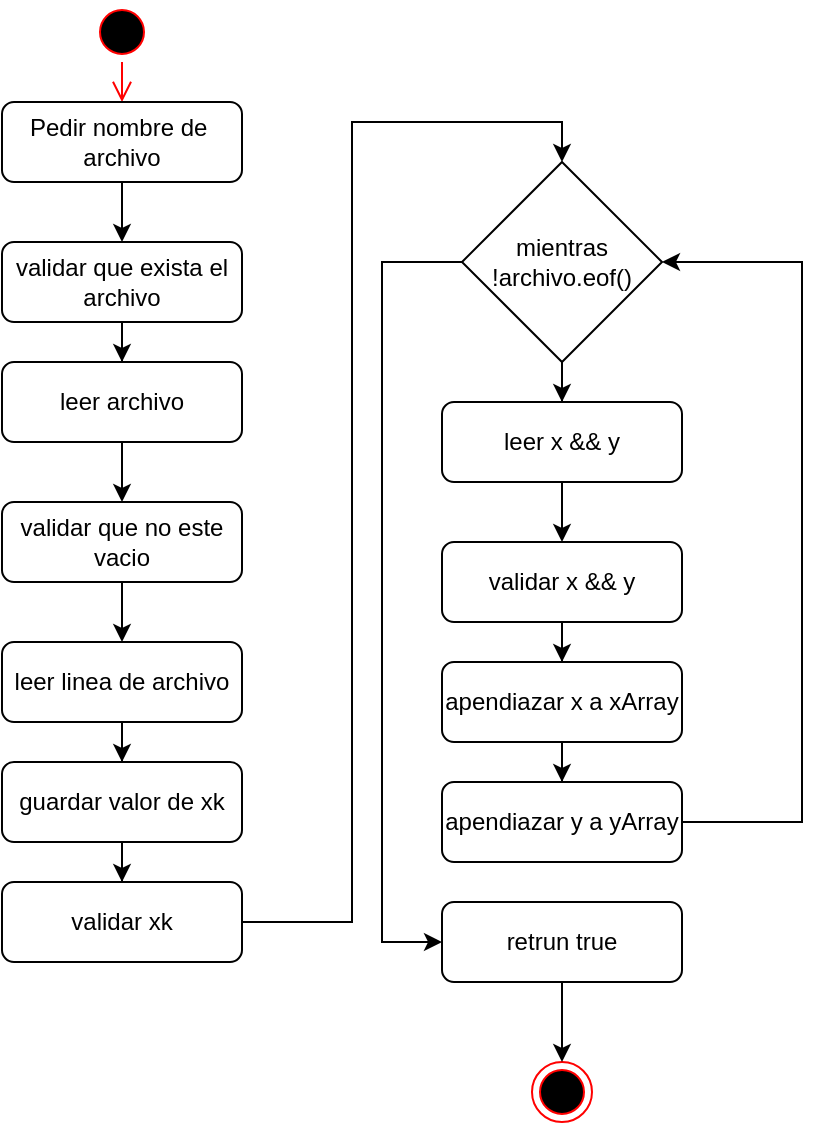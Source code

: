 <mxfile version="14.5.1" type="device" pages="14"><diagram id="TTPcIOX5IwOIccclRiSd" name="read()"><mxGraphModel dx="1102" dy="825" grid="1" gridSize="10" guides="1" tooltips="1" connect="1" arrows="1" fold="1" page="1" pageScale="1" pageWidth="850" pageHeight="1100" math="0" shadow="0"><root><mxCell id="0"/><mxCell id="1" parent="0"/><mxCell id="4dWZwKaCnAr_Ca_6aIg7-1" value="" style="ellipse;html=1;shape=endState;fillColor=#000000;strokeColor=#ff0000;" parent="1" vertex="1"><mxGeometry x="445" y="660" width="30" height="30" as="geometry"/></mxCell><mxCell id="4dWZwKaCnAr_Ca_6aIg7-2" value="" style="ellipse;html=1;shape=startState;fillColor=#000000;strokeColor=#ff0000;" parent="1" vertex="1"><mxGeometry x="225" y="130" width="30" height="30" as="geometry"/></mxCell><mxCell id="4dWZwKaCnAr_Ca_6aIg7-3" value="" style="edgeStyle=orthogonalEdgeStyle;html=1;verticalAlign=bottom;endArrow=open;endSize=8;strokeColor=#ff0000;entryX=0.5;entryY=0;entryDx=0;entryDy=0;" parent="1" source="4dWZwKaCnAr_Ca_6aIg7-2" target="4dWZwKaCnAr_Ca_6aIg7-4" edge="1"><mxGeometry relative="1" as="geometry"><mxPoint x="240" y="220" as="targetPoint"/></mxGeometry></mxCell><mxCell id="4dWZwKaCnAr_Ca_6aIg7-9" style="edgeStyle=orthogonalEdgeStyle;rounded=0;orthogonalLoop=1;jettySize=auto;html=1;" parent="1" source="4dWZwKaCnAr_Ca_6aIg7-4" target="4dWZwKaCnAr_Ca_6aIg7-6" edge="1"><mxGeometry relative="1" as="geometry"/></mxCell><mxCell id="4dWZwKaCnAr_Ca_6aIg7-4" value="Pedir nombre de&amp;nbsp; archivo" style="rounded=1;whiteSpace=wrap;html=1;" parent="1" vertex="1"><mxGeometry x="180" y="180" width="120" height="40" as="geometry"/></mxCell><mxCell id="4dWZwKaCnAr_Ca_6aIg7-13" style="edgeStyle=orthogonalEdgeStyle;rounded=0;orthogonalLoop=1;jettySize=auto;html=1;" parent="1" source="4dWZwKaCnAr_Ca_6aIg7-6" target="4dWZwKaCnAr_Ca_6aIg7-12" edge="1"><mxGeometry relative="1" as="geometry"/></mxCell><mxCell id="4dWZwKaCnAr_Ca_6aIg7-6" value="validar que exista el archivo" style="rounded=1;whiteSpace=wrap;html=1;" parent="1" vertex="1"><mxGeometry x="180" y="250" width="120" height="40" as="geometry"/></mxCell><mxCell id="4dWZwKaCnAr_Ca_6aIg7-18" style="edgeStyle=orthogonalEdgeStyle;rounded=0;orthogonalLoop=1;jettySize=auto;html=1;" parent="1" source="4dWZwKaCnAr_Ca_6aIg7-7" target="4dWZwKaCnAr_Ca_6aIg7-17" edge="1"><mxGeometry relative="1" as="geometry"/></mxCell><mxCell id="4dWZwKaCnAr_Ca_6aIg7-7" value="validar que no este vacio" style="rounded=1;whiteSpace=wrap;html=1;" parent="1" vertex="1"><mxGeometry x="180" y="380" width="120" height="40" as="geometry"/></mxCell><mxCell id="4dWZwKaCnAr_Ca_6aIg7-14" style="edgeStyle=orthogonalEdgeStyle;rounded=0;orthogonalLoop=1;jettySize=auto;html=1;" parent="1" source="4dWZwKaCnAr_Ca_6aIg7-12" target="4dWZwKaCnAr_Ca_6aIg7-7" edge="1"><mxGeometry relative="1" as="geometry"/></mxCell><mxCell id="4dWZwKaCnAr_Ca_6aIg7-12" value="leer archivo" style="rounded=1;whiteSpace=wrap;html=1;" parent="1" vertex="1"><mxGeometry x="180" y="310" width="120" height="40" as="geometry"/></mxCell><mxCell id="4dWZwKaCnAr_Ca_6aIg7-22" style="edgeStyle=orthogonalEdgeStyle;rounded=0;orthogonalLoop=1;jettySize=auto;html=1;" parent="1" source="4dWZwKaCnAr_Ca_6aIg7-15" target="4dWZwKaCnAr_Ca_6aIg7-21" edge="1"><mxGeometry relative="1" as="geometry"/></mxCell><mxCell id="4dWZwKaCnAr_Ca_6aIg7-15" value="guardar valor de xk" style="rounded=1;whiteSpace=wrap;html=1;" parent="1" vertex="1"><mxGeometry x="180" y="510" width="120" height="40" as="geometry"/></mxCell><mxCell id="4dWZwKaCnAr_Ca_6aIg7-29" style="edgeStyle=orthogonalEdgeStyle;rounded=0;orthogonalLoop=1;jettySize=auto;html=1;entryX=0.5;entryY=0;entryDx=0;entryDy=0;" parent="1" source="4dWZwKaCnAr_Ca_6aIg7-16" target="4dWZwKaCnAr_Ca_6aIg7-25" edge="1"><mxGeometry relative="1" as="geometry"/></mxCell><mxCell id="4dWZwKaCnAr_Ca_6aIg7-35" style="edgeStyle=orthogonalEdgeStyle;rounded=0;orthogonalLoop=1;jettySize=auto;html=1;entryX=0;entryY=0.5;entryDx=0;entryDy=0;" parent="1" source="4dWZwKaCnAr_Ca_6aIg7-16" target="4dWZwKaCnAr_Ca_6aIg7-36" edge="1"><mxGeometry relative="1" as="geometry"><Array as="points"><mxPoint x="370" y="260"/><mxPoint x="370" y="600"/></Array></mxGeometry></mxCell><mxCell id="4dWZwKaCnAr_Ca_6aIg7-16" value="mientras !archivo.eof()" style="rhombus;whiteSpace=wrap;html=1;" parent="1" vertex="1"><mxGeometry x="410" y="210" width="100" height="100" as="geometry"/></mxCell><mxCell id="4dWZwKaCnAr_Ca_6aIg7-19" style="edgeStyle=orthogonalEdgeStyle;rounded=0;orthogonalLoop=1;jettySize=auto;html=1;" parent="1" source="4dWZwKaCnAr_Ca_6aIg7-17" target="4dWZwKaCnAr_Ca_6aIg7-15" edge="1"><mxGeometry relative="1" as="geometry"/></mxCell><mxCell id="4dWZwKaCnAr_Ca_6aIg7-17" value="leer linea de archivo" style="rounded=1;whiteSpace=wrap;html=1;" parent="1" vertex="1"><mxGeometry x="180" y="450" width="120" height="40" as="geometry"/></mxCell><mxCell id="4dWZwKaCnAr_Ca_6aIg7-23" style="edgeStyle=orthogonalEdgeStyle;rounded=0;orthogonalLoop=1;jettySize=auto;html=1;entryX=0.5;entryY=0;entryDx=0;entryDy=0;" parent="1" source="4dWZwKaCnAr_Ca_6aIg7-21" target="4dWZwKaCnAr_Ca_6aIg7-16" edge="1"><mxGeometry relative="1" as="geometry"/></mxCell><mxCell id="4dWZwKaCnAr_Ca_6aIg7-21" value="validar xk" style="rounded=1;whiteSpace=wrap;html=1;" parent="1" vertex="1"><mxGeometry x="180" y="570" width="120" height="40" as="geometry"/></mxCell><mxCell id="4dWZwKaCnAr_Ca_6aIg7-30" style="edgeStyle=orthogonalEdgeStyle;rounded=0;orthogonalLoop=1;jettySize=auto;html=1;" parent="1" source="4dWZwKaCnAr_Ca_6aIg7-25" target="4dWZwKaCnAr_Ca_6aIg7-26" edge="1"><mxGeometry relative="1" as="geometry"/></mxCell><mxCell id="4dWZwKaCnAr_Ca_6aIg7-25" value="leer x &amp;amp;&amp;amp; y" style="rounded=1;whiteSpace=wrap;html=1;" parent="1" vertex="1"><mxGeometry x="400" y="330" width="120" height="40" as="geometry"/></mxCell><mxCell id="4dWZwKaCnAr_Ca_6aIg7-31" style="edgeStyle=orthogonalEdgeStyle;rounded=0;orthogonalLoop=1;jettySize=auto;html=1;" parent="1" source="4dWZwKaCnAr_Ca_6aIg7-26" target="4dWZwKaCnAr_Ca_6aIg7-27" edge="1"><mxGeometry relative="1" as="geometry"/></mxCell><mxCell id="4dWZwKaCnAr_Ca_6aIg7-26" value="validar x &amp;amp;&amp;amp; y" style="rounded=1;whiteSpace=wrap;html=1;" parent="1" vertex="1"><mxGeometry x="400" y="400" width="120" height="40" as="geometry"/></mxCell><mxCell id="4dWZwKaCnAr_Ca_6aIg7-32" style="edgeStyle=orthogonalEdgeStyle;rounded=0;orthogonalLoop=1;jettySize=auto;html=1;" parent="1" source="4dWZwKaCnAr_Ca_6aIg7-27" target="4dWZwKaCnAr_Ca_6aIg7-28" edge="1"><mxGeometry relative="1" as="geometry"/></mxCell><mxCell id="4dWZwKaCnAr_Ca_6aIg7-27" value="apendiazar x a xArray" style="rounded=1;whiteSpace=wrap;html=1;" parent="1" vertex="1"><mxGeometry x="400" y="460" width="120" height="40" as="geometry"/></mxCell><mxCell id="4dWZwKaCnAr_Ca_6aIg7-34" style="edgeStyle=orthogonalEdgeStyle;rounded=0;orthogonalLoop=1;jettySize=auto;html=1;entryX=1;entryY=0.5;entryDx=0;entryDy=0;" parent="1" source="4dWZwKaCnAr_Ca_6aIg7-28" target="4dWZwKaCnAr_Ca_6aIg7-16" edge="1"><mxGeometry relative="1" as="geometry"><Array as="points"><mxPoint x="580" y="540"/><mxPoint x="580" y="260"/></Array></mxGeometry></mxCell><mxCell id="4dWZwKaCnAr_Ca_6aIg7-28" value="apendiazar y a yArray" style="rounded=1;whiteSpace=wrap;html=1;" parent="1" vertex="1"><mxGeometry x="400" y="520" width="120" height="40" as="geometry"/></mxCell><mxCell id="4dWZwKaCnAr_Ca_6aIg7-37" style="edgeStyle=orthogonalEdgeStyle;rounded=0;orthogonalLoop=1;jettySize=auto;html=1;entryX=0.5;entryY=0;entryDx=0;entryDy=0;" parent="1" source="4dWZwKaCnAr_Ca_6aIg7-36" target="4dWZwKaCnAr_Ca_6aIg7-1" edge="1"><mxGeometry relative="1" as="geometry"/></mxCell><mxCell id="4dWZwKaCnAr_Ca_6aIg7-36" value="retrun true" style="rounded=1;whiteSpace=wrap;html=1;" parent="1" vertex="1"><mxGeometry x="400" y="580" width="120" height="40" as="geometry"/></mxCell></root></mxGraphModel></diagram><diagram id="-hUB1uYCYOv1rbsXIENJ" name="print()"><mxGraphModel dx="1102" dy="825" grid="1" gridSize="10" guides="1" tooltips="1" connect="1" arrows="1" fold="1" page="1" pageScale="1" pageWidth="850" pageHeight="1100" math="0" shadow="0"><root><mxCell id="n_u7aaKQGww9M_-6m02j-0"/><mxCell id="n_u7aaKQGww9M_-6m02j-1" parent="n_u7aaKQGww9M_-6m02j-0"/><mxCell id="bS6uLgGdkIYz8sNLOrtS-0" value="" style="ellipse;html=1;shape=endState;fillColor=#000000;strokeColor=#ff0000;" parent="n_u7aaKQGww9M_-6m02j-1" vertex="1"><mxGeometry x="435" y="510" width="30" height="30" as="geometry"/></mxCell><mxCell id="bS6uLgGdkIYz8sNLOrtS-1" value="" style="ellipse;html=1;shape=startState;fillColor=#000000;strokeColor=#ff0000;" parent="n_u7aaKQGww9M_-6m02j-1" vertex="1"><mxGeometry x="225" y="130" width="30" height="30" as="geometry"/></mxCell><mxCell id="bS6uLgGdkIYz8sNLOrtS-2" value="" style="edgeStyle=orthogonalEdgeStyle;html=1;verticalAlign=bottom;endArrow=open;endSize=8;strokeColor=#ff0000;entryX=0.5;entryY=0;entryDx=0;entryDy=0;" parent="n_u7aaKQGww9M_-6m02j-1" source="bS6uLgGdkIYz8sNLOrtS-1" target="bS6uLgGdkIYz8sNLOrtS-4" edge="1"><mxGeometry relative="1" as="geometry"><mxPoint x="240" y="220" as="targetPoint"/></mxGeometry></mxCell><mxCell id="bS6uLgGdkIYz8sNLOrtS-3" style="edgeStyle=orthogonalEdgeStyle;rounded=0;orthogonalLoop=1;jettySize=auto;html=1;" parent="n_u7aaKQGww9M_-6m02j-1" source="bS6uLgGdkIYz8sNLOrtS-4" target="bS6uLgGdkIYz8sNLOrtS-6" edge="1"><mxGeometry relative="1" as="geometry"/></mxCell><mxCell id="bS6uLgGdkIYz8sNLOrtS-4" value="imprimir &quot;N:&quot; + getN()" style="rounded=1;whiteSpace=wrap;html=1;" parent="n_u7aaKQGww9M_-6m02j-1" vertex="1"><mxGeometry x="180" y="180" width="120" height="40" as="geometry"/></mxCell><mxCell id="bS6uLgGdkIYz8sNLOrtS-5" style="edgeStyle=orthogonalEdgeStyle;rounded=0;orthogonalLoop=1;jettySize=auto;html=1;entryX=0.5;entryY=0;entryDx=0;entryDy=0;" parent="n_u7aaKQGww9M_-6m02j-1" source="bS6uLgGdkIYz8sNLOrtS-6" target="bS6uLgGdkIYz8sNLOrtS-31" edge="1"><mxGeometry relative="1" as="geometry"><mxPoint x="240" y="310" as="targetPoint"/></mxGeometry></mxCell><mxCell id="bS6uLgGdkIYz8sNLOrtS-6" value="imprimir &quot;xk:&quot;+data[0]" style="rounded=1;whiteSpace=wrap;html=1;" parent="n_u7aaKQGww9M_-6m02j-1" vertex="1"><mxGeometry x="180" y="240" width="120" height="40" as="geometry"/></mxCell><mxCell id="bS6uLgGdkIYz8sNLOrtS-40" style="edgeStyle=orthogonalEdgeStyle;rounded=0;orthogonalLoop=1;jettySize=auto;html=1;" parent="n_u7aaKQGww9M_-6m02j-1" source="bS6uLgGdkIYz8sNLOrtS-31" target="bS6uLgGdkIYz8sNLOrtS-32" edge="1"><mxGeometry relative="1" as="geometry"/></mxCell><mxCell id="bS6uLgGdkIYz8sNLOrtS-31" value="imprimir &quot;r:&quot;+data[1]" style="rounded=1;whiteSpace=wrap;html=1;" parent="n_u7aaKQGww9M_-6m02j-1" vertex="1"><mxGeometry x="180" y="300" width="120" height="40" as="geometry"/></mxCell><mxCell id="bS6uLgGdkIYz8sNLOrtS-41" style="edgeStyle=orthogonalEdgeStyle;rounded=0;orthogonalLoop=1;jettySize=auto;html=1;" parent="n_u7aaKQGww9M_-6m02j-1" source="bS6uLgGdkIYz8sNLOrtS-32" target="bS6uLgGdkIYz8sNLOrtS-33" edge="1"><mxGeometry relative="1" as="geometry"/></mxCell><mxCell id="bS6uLgGdkIYz8sNLOrtS-32" value="imprimir &quot;r2:&quot;+data[2]" style="rounded=1;whiteSpace=wrap;html=1;" parent="n_u7aaKQGww9M_-6m02j-1" vertex="1"><mxGeometry x="180" y="360" width="120" height="40" as="geometry"/></mxCell><mxCell id="bS6uLgGdkIYz8sNLOrtS-42" style="edgeStyle=orthogonalEdgeStyle;rounded=0;orthogonalLoop=1;jettySize=auto;html=1;" parent="n_u7aaKQGww9M_-6m02j-1" source="bS6uLgGdkIYz8sNLOrtS-33" target="bS6uLgGdkIYz8sNLOrtS-34" edge="1"><mxGeometry relative="1" as="geometry"/></mxCell><mxCell id="bS6uLgGdkIYz8sNLOrtS-33" value="imprimir &quot;b0:&quot;+data[3]" style="rounded=1;whiteSpace=wrap;html=1;" parent="n_u7aaKQGww9M_-6m02j-1" vertex="1"><mxGeometry x="180" y="420" width="120" height="40" as="geometry"/></mxCell><mxCell id="bS6uLgGdkIYz8sNLOrtS-43" style="edgeStyle=orthogonalEdgeStyle;rounded=0;orthogonalLoop=1;jettySize=auto;html=1;" parent="n_u7aaKQGww9M_-6m02j-1" source="bS6uLgGdkIYz8sNLOrtS-34" target="bS6uLgGdkIYz8sNLOrtS-35" edge="1"><mxGeometry relative="1" as="geometry"/></mxCell><mxCell id="bS6uLgGdkIYz8sNLOrtS-34" value="imprimir &quot;b1:&quot;+data[4]" style="rounded=1;whiteSpace=wrap;html=1;" parent="n_u7aaKQGww9M_-6m02j-1" vertex="1"><mxGeometry x="180" y="480" width="120" height="40" as="geometry"/></mxCell><mxCell id="bS6uLgGdkIYz8sNLOrtS-44" style="edgeStyle=orthogonalEdgeStyle;rounded=0;orthogonalLoop=1;jettySize=auto;html=1;entryX=0;entryY=0.5;entryDx=0;entryDy=0;" parent="n_u7aaKQGww9M_-6m02j-1" source="bS6uLgGdkIYz8sNLOrtS-35" target="bS6uLgGdkIYz8sNLOrtS-36" edge="1"><mxGeometry relative="1" as="geometry"/></mxCell><mxCell id="bS6uLgGdkIYz8sNLOrtS-35" value="imprimir &quot;yk:&quot;+data[5]" style="rounded=1;whiteSpace=wrap;html=1;" parent="n_u7aaKQGww9M_-6m02j-1" vertex="1"><mxGeometry x="180" y="540" width="120" height="40" as="geometry"/></mxCell><mxCell id="bS6uLgGdkIYz8sNLOrtS-45" style="edgeStyle=orthogonalEdgeStyle;rounded=0;orthogonalLoop=1;jettySize=auto;html=1;" parent="n_u7aaKQGww9M_-6m02j-1" source="bS6uLgGdkIYz8sNLOrtS-36" target="bS6uLgGdkIYz8sNLOrtS-37" edge="1"><mxGeometry relative="1" as="geometry"/></mxCell><mxCell id="bS6uLgGdkIYz8sNLOrtS-36" value="imprimir &quot;sig:&quot;+data[6]" style="rounded=1;whiteSpace=wrap;html=1;" parent="n_u7aaKQGww9M_-6m02j-1" vertex="1"><mxGeometry x="390" y="180" width="120" height="40" as="geometry"/></mxCell><mxCell id="bS6uLgGdkIYz8sNLOrtS-46" style="edgeStyle=orthogonalEdgeStyle;rounded=0;orthogonalLoop=1;jettySize=auto;html=1;" parent="n_u7aaKQGww9M_-6m02j-1" source="bS6uLgGdkIYz8sNLOrtS-37" target="bS6uLgGdkIYz8sNLOrtS-38" edge="1"><mxGeometry relative="1" as="geometry"/></mxCell><mxCell id="bS6uLgGdkIYz8sNLOrtS-37" value="imprimir &quot;ran:&quot;+data[7]" style="rounded=1;whiteSpace=wrap;html=1;" parent="n_u7aaKQGww9M_-6m02j-1" vertex="1"><mxGeometry x="390" y="240" width="130" height="40" as="geometry"/></mxCell><mxCell id="bS6uLgGdkIYz8sNLOrtS-47" style="edgeStyle=orthogonalEdgeStyle;rounded=0;orthogonalLoop=1;jettySize=auto;html=1;" parent="n_u7aaKQGww9M_-6m02j-1" source="bS6uLgGdkIYz8sNLOrtS-38" target="bS6uLgGdkIYz8sNLOrtS-39" edge="1"><mxGeometry relative="1" as="geometry"/></mxCell><mxCell id="bS6uLgGdkIYz8sNLOrtS-38" value="imprimir &quot;LS:&quot;+data[8]" style="rounded=1;whiteSpace=wrap;html=1;" parent="n_u7aaKQGww9M_-6m02j-1" vertex="1"><mxGeometry x="390" y="300" width="120" height="40" as="geometry"/></mxCell><mxCell id="bS6uLgGdkIYz8sNLOrtS-50" style="edgeStyle=orthogonalEdgeStyle;rounded=0;orthogonalLoop=1;jettySize=auto;html=1;entryX=0.5;entryY=0;entryDx=0;entryDy=0;" parent="n_u7aaKQGww9M_-6m02j-1" source="bS6uLgGdkIYz8sNLOrtS-39" target="bS6uLgGdkIYz8sNLOrtS-48" edge="1"><mxGeometry relative="1" as="geometry"/></mxCell><mxCell id="bS6uLgGdkIYz8sNLOrtS-39" value="imprimir &quot;LI:&quot;+data[9]" style="rounded=1;whiteSpace=wrap;html=1;" parent="n_u7aaKQGww9M_-6m02j-1" vertex="1"><mxGeometry x="390" y="370" width="120" height="40" as="geometry"/></mxCell><mxCell id="bS6uLgGdkIYz8sNLOrtS-52" style="edgeStyle=orthogonalEdgeStyle;rounded=0;orthogonalLoop=1;jettySize=auto;html=1;entryX=0.5;entryY=0;entryDx=0;entryDy=0;" parent="n_u7aaKQGww9M_-6m02j-1" source="bS6uLgGdkIYz8sNLOrtS-48" target="bS6uLgGdkIYz8sNLOrtS-0" edge="1"><mxGeometry relative="1" as="geometry"/></mxCell><mxCell id="bS6uLgGdkIYz8sNLOrtS-48" value="return" style="rounded=1;whiteSpace=wrap;html=1;" parent="n_u7aaKQGww9M_-6m02j-1" vertex="1"><mxGeometry x="390" y="430" width="120" height="40" as="geometry"/></mxCell></root></mxGraphModel></diagram><diagram id="m5zHb0KVZ2Z7nGvy9bDb" name="calcB1()"><mxGraphModel dx="1102" dy="825" grid="1" gridSize="10" guides="1" tooltips="1" connect="1" arrows="1" fold="1" page="1" pageScale="1" pageWidth="850" pageHeight="1100" math="0" shadow="0"><root><mxCell id="6-XPVdWFh6lCApAF7YDi-0"/><mxCell id="6-XPVdWFh6lCApAF7YDi-1" parent="6-XPVdWFh6lCApAF7YDi-0"/><mxCell id="18l1lj813xdWrZQUDn58-0" value="" style="ellipse;html=1;shape=endState;fillColor=#000000;strokeColor=#ff0000;" parent="6-XPVdWFh6lCApAF7YDi-1" vertex="1"><mxGeometry x="225" y="540" width="30" height="30" as="geometry"/></mxCell><mxCell id="18l1lj813xdWrZQUDn58-1" value="" style="ellipse;html=1;shape=startState;fillColor=#000000;strokeColor=#ff0000;" parent="6-XPVdWFh6lCApAF7YDi-1" vertex="1"><mxGeometry x="225" y="130" width="30" height="30" as="geometry"/></mxCell><mxCell id="18l1lj813xdWrZQUDn58-2" value="" style="edgeStyle=orthogonalEdgeStyle;html=1;verticalAlign=bottom;endArrow=open;endSize=8;strokeColor=#ff0000;entryX=0.5;entryY=0;entryDx=0;entryDy=0;" parent="6-XPVdWFh6lCApAF7YDi-1" source="18l1lj813xdWrZQUDn58-1" target="18l1lj813xdWrZQUDn58-4" edge="1"><mxGeometry relative="1" as="geometry"><mxPoint x="240" y="220" as="targetPoint"/></mxGeometry></mxCell><mxCell id="18l1lj813xdWrZQUDn58-3" style="edgeStyle=orthogonalEdgeStyle;rounded=0;orthogonalLoop=1;jettySize=auto;html=1;" parent="6-XPVdWFh6lCApAF7YDi-1" source="18l1lj813xdWrZQUDn58-4" target="18l1lj813xdWrZQUDn58-6" edge="1"><mxGeometry relative="1" as="geometry"/></mxCell><mxCell id="18l1lj813xdWrZQUDn58-4" value="numerator = 0" style="rounded=1;whiteSpace=wrap;html=1;" parent="6-XPVdWFh6lCApAF7YDi-1" vertex="1"><mxGeometry x="180" y="180" width="120" height="40" as="geometry"/></mxCell><mxCell id="18l1lj813xdWrZQUDn58-5" style="edgeStyle=orthogonalEdgeStyle;rounded=0;orthogonalLoop=1;jettySize=auto;html=1;entryX=0.5;entryY=0;entryDx=0;entryDy=0;" parent="6-XPVdWFh6lCApAF7YDi-1" source="18l1lj813xdWrZQUDn58-6" target="18l1lj813xdWrZQUDn58-8" edge="1"><mxGeometry relative="1" as="geometry"><mxPoint x="240" y="310" as="targetPoint"/></mxGeometry></mxCell><mxCell id="18l1lj813xdWrZQUDn58-6" value="denominator = 0" style="rounded=1;whiteSpace=wrap;html=1;" parent="6-XPVdWFh6lCApAF7YDi-1" vertex="1"><mxGeometry x="180" y="240" width="120" height="40" as="geometry"/></mxCell><mxCell id="18l1lj813xdWrZQUDn58-7" style="edgeStyle=orthogonalEdgeStyle;rounded=0;orthogonalLoop=1;jettySize=auto;html=1;" parent="6-XPVdWFh6lCApAF7YDi-1" source="18l1lj813xdWrZQUDn58-8" target="18l1lj813xdWrZQUDn58-10" edge="1"><mxGeometry relative="1" as="geometry"/></mxCell><mxCell id="18l1lj813xdWrZQUDn58-8" value="numerator = getXY() -(getN() * getXMean() * getYMean())" style="rounded=1;whiteSpace=wrap;html=1;" parent="6-XPVdWFh6lCApAF7YDi-1" vertex="1"><mxGeometry x="180" y="300" width="120" height="60" as="geometry"/></mxCell><mxCell id="18l1lj813xdWrZQUDn58-27" style="edgeStyle=orthogonalEdgeStyle;rounded=0;orthogonalLoop=1;jettySize=auto;html=1;entryX=0.5;entryY=0;entryDx=0;entryDy=0;" parent="6-XPVdWFh6lCApAF7YDi-1" source="18l1lj813xdWrZQUDn58-10" target="18l1lj813xdWrZQUDn58-16" edge="1"><mxGeometry relative="1" as="geometry"/></mxCell><mxCell id="18l1lj813xdWrZQUDn58-10" value="denominator = getX2() - (getN() * pow(getXMean(),2))" style="rounded=1;whiteSpace=wrap;html=1;" parent="6-XPVdWFh6lCApAF7YDi-1" vertex="1"><mxGeometry x="180" y="380" width="120" height="60" as="geometry"/></mxCell><mxCell id="18l1lj813xdWrZQUDn58-29" style="edgeStyle=orthogonalEdgeStyle;rounded=0;orthogonalLoop=1;jettySize=auto;html=1;entryX=0.5;entryY=0;entryDx=0;entryDy=0;" parent="6-XPVdWFh6lCApAF7YDi-1" source="18l1lj813xdWrZQUDn58-16" target="18l1lj813xdWrZQUDn58-0" edge="1"><mxGeometry relative="1" as="geometry"/></mxCell><mxCell id="18l1lj813xdWrZQUDn58-16" value="return numerator / denominator" style="rounded=1;whiteSpace=wrap;html=1;" parent="6-XPVdWFh6lCApAF7YDi-1" vertex="1"><mxGeometry x="180" y="470" width="120" height="40" as="geometry"/></mxCell></root></mxGraphModel></diagram><diagram id="tnGgFICfHG-8-4TTr5OV" name="calcR()"><mxGraphModel dx="1102" dy="825" grid="1" gridSize="10" guides="1" tooltips="1" connect="1" arrows="1" fold="1" page="1" pageScale="1" pageWidth="850" pageHeight="1100" math="0" shadow="0"><root><mxCell id="RsKZDMKr1LaU5IlrN-mM-0"/><mxCell id="RsKZDMKr1LaU5IlrN-mM-1" parent="RsKZDMKr1LaU5IlrN-mM-0"/><mxCell id="RsKZDMKr1LaU5IlrN-mM-2" value="" style="ellipse;html=1;shape=endState;fillColor=#000000;strokeColor=#ff0000;" parent="RsKZDMKr1LaU5IlrN-mM-1" vertex="1"><mxGeometry x="325" y="560" width="30" height="30" as="geometry"/></mxCell><mxCell id="RsKZDMKr1LaU5IlrN-mM-3" value="" style="ellipse;html=1;shape=startState;fillColor=#000000;strokeColor=#ff0000;" parent="RsKZDMKr1LaU5IlrN-mM-1" vertex="1"><mxGeometry x="325" y="30" width="30" height="30" as="geometry"/></mxCell><mxCell id="RsKZDMKr1LaU5IlrN-mM-4" value="" style="edgeStyle=orthogonalEdgeStyle;html=1;verticalAlign=bottom;endArrow=open;endSize=8;strokeColor=#ff0000;entryX=0.5;entryY=0;entryDx=0;entryDy=0;" parent="RsKZDMKr1LaU5IlrN-mM-1" source="RsKZDMKr1LaU5IlrN-mM-3" target="RsKZDMKr1LaU5IlrN-mM-6" edge="1"><mxGeometry relative="1" as="geometry"><mxPoint x="340" y="120" as="targetPoint"/></mxGeometry></mxCell><mxCell id="RsKZDMKr1LaU5IlrN-mM-5" style="edgeStyle=orthogonalEdgeStyle;rounded=0;orthogonalLoop=1;jettySize=auto;html=1;" parent="RsKZDMKr1LaU5IlrN-mM-1" source="RsKZDMKr1LaU5IlrN-mM-6" target="RsKZDMKr1LaU5IlrN-mM-8" edge="1"><mxGeometry relative="1" as="geometry"/></mxCell><mxCell id="RsKZDMKr1LaU5IlrN-mM-6" value="numerator = 0" style="rounded=1;whiteSpace=wrap;html=1;" parent="RsKZDMKr1LaU5IlrN-mM-1" vertex="1"><mxGeometry x="280" y="80" width="120" height="40" as="geometry"/></mxCell><mxCell id="RsKZDMKr1LaU5IlrN-mM-18" style="edgeStyle=orthogonalEdgeStyle;rounded=0;orthogonalLoop=1;jettySize=auto;html=1;" parent="RsKZDMKr1LaU5IlrN-mM-1" source="RsKZDMKr1LaU5IlrN-mM-8" target="RsKZDMKr1LaU5IlrN-mM-15" edge="1"><mxGeometry relative="1" as="geometry"/></mxCell><mxCell id="RsKZDMKr1LaU5IlrN-mM-8" value="denominator = 0" style="rounded=1;whiteSpace=wrap;html=1;" parent="RsKZDMKr1LaU5IlrN-mM-1" vertex="1"><mxGeometry x="280" y="140" width="120" height="40" as="geometry"/></mxCell><mxCell id="RsKZDMKr1LaU5IlrN-mM-9" style="edgeStyle=orthogonalEdgeStyle;rounded=0;orthogonalLoop=1;jettySize=auto;html=1;" parent="RsKZDMKr1LaU5IlrN-mM-1" source="RsKZDMKr1LaU5IlrN-mM-10" target="RsKZDMKr1LaU5IlrN-mM-12" edge="1"><mxGeometry relative="1" as="geometry"/></mxCell><mxCell id="RsKZDMKr1LaU5IlrN-mM-10" value="numerator = &lt;br&gt;(getN() * getXY()) &lt;br&gt;- (getX() * getY())" style="rounded=1;whiteSpace=wrap;html=1;" parent="RsKZDMKr1LaU5IlrN-mM-1" vertex="1"><mxGeometry x="280" y="320" width="120" height="60" as="geometry"/></mxCell><mxCell id="RsKZDMKr1LaU5IlrN-mM-11" style="edgeStyle=orthogonalEdgeStyle;rounded=0;orthogonalLoop=1;jettySize=auto;html=1;entryX=0.5;entryY=0;entryDx=0;entryDy=0;" parent="RsKZDMKr1LaU5IlrN-mM-1" source="RsKZDMKr1LaU5IlrN-mM-12" target="RsKZDMKr1LaU5IlrN-mM-14" edge="1"><mxGeometry relative="1" as="geometry"/></mxCell><mxCell id="RsKZDMKr1LaU5IlrN-mM-12" value="denominator = sqrt( (getN() * getX2() - x2) *(getN()*getY2() - y2))" style="rounded=1;whiteSpace=wrap;html=1;" parent="RsKZDMKr1LaU5IlrN-mM-1" vertex="1"><mxGeometry x="275" y="400" width="130" height="60" as="geometry"/></mxCell><mxCell id="RsKZDMKr1LaU5IlrN-mM-13" style="edgeStyle=orthogonalEdgeStyle;rounded=0;orthogonalLoop=1;jettySize=auto;html=1;entryX=0.5;entryY=0;entryDx=0;entryDy=0;" parent="RsKZDMKr1LaU5IlrN-mM-1" source="RsKZDMKr1LaU5IlrN-mM-14" target="RsKZDMKr1LaU5IlrN-mM-2" edge="1"><mxGeometry relative="1" as="geometry"/></mxCell><mxCell id="RsKZDMKr1LaU5IlrN-mM-14" value="return numerator / denominator" style="rounded=1;whiteSpace=wrap;html=1;" parent="RsKZDMKr1LaU5IlrN-mM-1" vertex="1"><mxGeometry x="280" y="490" width="120" height="40" as="geometry"/></mxCell><mxCell id="RsKZDMKr1LaU5IlrN-mM-19" style="edgeStyle=orthogonalEdgeStyle;rounded=0;orthogonalLoop=1;jettySize=auto;html=1;" parent="RsKZDMKr1LaU5IlrN-mM-1" source="RsKZDMKr1LaU5IlrN-mM-15" target="RsKZDMKr1LaU5IlrN-mM-17" edge="1"><mxGeometry relative="1" as="geometry"/></mxCell><mxCell id="RsKZDMKr1LaU5IlrN-mM-15" value="x2 = pow(getX(),2)" style="rounded=1;whiteSpace=wrap;html=1;" parent="RsKZDMKr1LaU5IlrN-mM-1" vertex="1"><mxGeometry x="280" y="200" width="120" height="40" as="geometry"/></mxCell><mxCell id="RsKZDMKr1LaU5IlrN-mM-20" style="edgeStyle=orthogonalEdgeStyle;rounded=0;orthogonalLoop=1;jettySize=auto;html=1;" parent="RsKZDMKr1LaU5IlrN-mM-1" source="RsKZDMKr1LaU5IlrN-mM-17" target="RsKZDMKr1LaU5IlrN-mM-10" edge="1"><mxGeometry relative="1" as="geometry"/></mxCell><mxCell id="RsKZDMKr1LaU5IlrN-mM-17" value="y2 = pow(getY(),2)" style="rounded=1;whiteSpace=wrap;html=1;" parent="RsKZDMKr1LaU5IlrN-mM-1" vertex="1"><mxGeometry x="280" y="260" width="120" height="40" as="geometry"/></mxCell></root></mxGraphModel></diagram><diagram id="CFxvyH5gPYF4PUvm0Vob" name="Regression()"><mxGraphModel dx="1102" dy="825" grid="1" gridSize="10" guides="1" tooltips="1" connect="1" arrows="1" fold="1" page="1" pageScale="1" pageWidth="850" pageHeight="1100" math="0" shadow="0"><root><mxCell id="d7VQrv-cnSGYh43MF-zC-0"/><mxCell id="d7VQrv-cnSGYh43MF-zC-1" parent="d7VQrv-cnSGYh43MF-zC-0"/><mxCell id="58xJazRR07Z7QqoNEfPe-0" value="" style="ellipse;html=1;shape=endState;fillColor=#000000;strokeColor=#ff0000;" parent="d7VQrv-cnSGYh43MF-zC-1" vertex="1"><mxGeometry x="435" y="470" width="30" height="30" as="geometry"/></mxCell><mxCell id="58xJazRR07Z7QqoNEfPe-1" value="" style="ellipse;html=1;shape=startState;fillColor=#000000;strokeColor=#ff0000;" parent="d7VQrv-cnSGYh43MF-zC-1" vertex="1"><mxGeometry x="225" width="30" height="30" as="geometry"/></mxCell><mxCell id="58xJazRR07Z7QqoNEfPe-2" value="" style="edgeStyle=orthogonalEdgeStyle;html=1;verticalAlign=bottom;endArrow=open;endSize=8;strokeColor=#ff0000;entryX=0.5;entryY=0;entryDx=0;entryDy=0;" parent="d7VQrv-cnSGYh43MF-zC-1" source="58xJazRR07Z7QqoNEfPe-1" target="58xJazRR07Z7QqoNEfPe-4" edge="1"><mxGeometry relative="1" as="geometry"><mxPoint x="240" y="90" as="targetPoint"/></mxGeometry></mxCell><mxCell id="58xJazRR07Z7QqoNEfPe-3" style="edgeStyle=orthogonalEdgeStyle;rounded=0;orthogonalLoop=1;jettySize=auto;html=1;" parent="d7VQrv-cnSGYh43MF-zC-1" source="58xJazRR07Z7QqoNEfPe-4" target="58xJazRR07Z7QqoNEfPe-6" edge="1"><mxGeometry relative="1" as="geometry"/></mxCell><mxCell id="58xJazRR07Z7QqoNEfPe-4" value="setN(0)" style="rounded=1;whiteSpace=wrap;html=1;" parent="d7VQrv-cnSGYh43MF-zC-1" vertex="1"><mxGeometry x="180" y="50" width="120" height="40" as="geometry"/></mxCell><mxCell id="RZtlhzYf1DF7G60pT1fU-1" style="edgeStyle=orthogonalEdgeStyle;rounded=0;orthogonalLoop=1;jettySize=auto;html=1;entryX=0.5;entryY=0;entryDx=0;entryDy=0;" parent="d7VQrv-cnSGYh43MF-zC-1" source="58xJazRR07Z7QqoNEfPe-6" target="RZtlhzYf1DF7G60pT1fU-0" edge="1"><mxGeometry relative="1" as="geometry"/></mxCell><mxCell id="58xJazRR07Z7QqoNEfPe-6" value="setXk(0)" style="rounded=1;whiteSpace=wrap;html=1;" parent="d7VQrv-cnSGYh43MF-zC-1" vertex="1"><mxGeometry x="180" y="110" width="120" height="40" as="geometry"/></mxCell><mxCell id="58xJazRR07Z7QqoNEfPe-7" style="edgeStyle=orthogonalEdgeStyle;rounded=0;orthogonalLoop=1;jettySize=auto;html=1;" parent="d7VQrv-cnSGYh43MF-zC-1" source="58xJazRR07Z7QqoNEfPe-8" target="58xJazRR07Z7QqoNEfPe-10" edge="1"><mxGeometry relative="1" as="geometry"/></mxCell><mxCell id="58xJazRR07Z7QqoNEfPe-8" value="setY(0)" style="rounded=1;whiteSpace=wrap;html=1;" parent="d7VQrv-cnSGYh43MF-zC-1" vertex="1"><mxGeometry x="180" y="240" width="120" height="40" as="geometry"/></mxCell><mxCell id="58xJazRR07Z7QqoNEfPe-9" style="edgeStyle=orthogonalEdgeStyle;rounded=0;orthogonalLoop=1;jettySize=auto;html=1;" parent="d7VQrv-cnSGYh43MF-zC-1" source="58xJazRR07Z7QqoNEfPe-10" target="58xJazRR07Z7QqoNEfPe-12" edge="1"><mxGeometry relative="1" as="geometry"/></mxCell><mxCell id="58xJazRR07Z7QqoNEfPe-10" value="setX2(0)" style="rounded=1;whiteSpace=wrap;html=1;" parent="d7VQrv-cnSGYh43MF-zC-1" vertex="1"><mxGeometry x="180" y="300" width="120" height="40" as="geometry"/></mxCell><mxCell id="58xJazRR07Z7QqoNEfPe-11" style="edgeStyle=orthogonalEdgeStyle;rounded=0;orthogonalLoop=1;jettySize=auto;html=1;" parent="d7VQrv-cnSGYh43MF-zC-1" source="58xJazRR07Z7QqoNEfPe-12" target="58xJazRR07Z7QqoNEfPe-14" edge="1"><mxGeometry relative="1" as="geometry"/></mxCell><mxCell id="58xJazRR07Z7QqoNEfPe-12" value="setXY(0)" style="rounded=1;whiteSpace=wrap;html=1;" parent="d7VQrv-cnSGYh43MF-zC-1" vertex="1"><mxGeometry x="180" y="360" width="120" height="40" as="geometry"/></mxCell><mxCell id="58xJazRR07Z7QqoNEfPe-13" style="edgeStyle=orthogonalEdgeStyle;rounded=0;orthogonalLoop=1;jettySize=auto;html=1;" parent="d7VQrv-cnSGYh43MF-zC-1" source="58xJazRR07Z7QqoNEfPe-14" target="58xJazRR07Z7QqoNEfPe-16" edge="1"><mxGeometry relative="1" as="geometry"/></mxCell><mxCell id="58xJazRR07Z7QqoNEfPe-14" value="setY2(0)" style="rounded=1;whiteSpace=wrap;html=1;" parent="d7VQrv-cnSGYh43MF-zC-1" vertex="1"><mxGeometry x="180" y="420" width="120" height="40" as="geometry"/></mxCell><mxCell id="58xJazRR07Z7QqoNEfPe-15" style="edgeStyle=orthogonalEdgeStyle;rounded=0;orthogonalLoop=1;jettySize=auto;html=1;entryX=0;entryY=0.5;entryDx=0;entryDy=0;" parent="d7VQrv-cnSGYh43MF-zC-1" source="58xJazRR07Z7QqoNEfPe-16" target="58xJazRR07Z7QqoNEfPe-18" edge="1"><mxGeometry relative="1" as="geometry"/></mxCell><mxCell id="58xJazRR07Z7QqoNEfPe-16" value="setXMean(0)" style="rounded=1;whiteSpace=wrap;html=1;" parent="d7VQrv-cnSGYh43MF-zC-1" vertex="1"><mxGeometry x="180" y="480" width="120" height="40" as="geometry"/></mxCell><mxCell id="58xJazRR07Z7QqoNEfPe-17" style="edgeStyle=orthogonalEdgeStyle;rounded=0;orthogonalLoop=1;jettySize=auto;html=1;" parent="d7VQrv-cnSGYh43MF-zC-1" source="58xJazRR07Z7QqoNEfPe-18" target="58xJazRR07Z7QqoNEfPe-20" edge="1"><mxGeometry relative="1" as="geometry"/></mxCell><mxCell id="58xJazRR07Z7QqoNEfPe-18" value="setYMean(0)" style="rounded=1;whiteSpace=wrap;html=1;" parent="d7VQrv-cnSGYh43MF-zC-1" vertex="1"><mxGeometry x="390" y="90" width="120" height="40" as="geometry"/></mxCell><mxCell id="58xJazRR07Z7QqoNEfPe-19" style="edgeStyle=orthogonalEdgeStyle;rounded=0;orthogonalLoop=1;jettySize=auto;html=1;" parent="d7VQrv-cnSGYh43MF-zC-1" source="58xJazRR07Z7QqoNEfPe-20" target="58xJazRR07Z7QqoNEfPe-22" edge="1"><mxGeometry relative="1" as="geometry"/></mxCell><mxCell id="58xJazRR07Z7QqoNEfPe-20" value="setR(0)" style="rounded=1;whiteSpace=wrap;html=1;" parent="d7VQrv-cnSGYh43MF-zC-1" vertex="1"><mxGeometry x="390" y="150" width="130" height="40" as="geometry"/></mxCell><mxCell id="58xJazRR07Z7QqoNEfPe-21" style="edgeStyle=orthogonalEdgeStyle;rounded=0;orthogonalLoop=1;jettySize=auto;html=1;" parent="d7VQrv-cnSGYh43MF-zC-1" source="58xJazRR07Z7QqoNEfPe-22" target="58xJazRR07Z7QqoNEfPe-24" edge="1"><mxGeometry relative="1" as="geometry"/></mxCell><mxCell id="58xJazRR07Z7QqoNEfPe-22" value="setR2(0)" style="rounded=1;whiteSpace=wrap;html=1;" parent="d7VQrv-cnSGYh43MF-zC-1" vertex="1"><mxGeometry x="390" y="210" width="120" height="40" as="geometry"/></mxCell><mxCell id="58xJazRR07Z7QqoNEfPe-23" style="edgeStyle=orthogonalEdgeStyle;rounded=0;orthogonalLoop=1;jettySize=auto;html=1;entryX=0.5;entryY=0;entryDx=0;entryDy=0;" parent="d7VQrv-cnSGYh43MF-zC-1" source="58xJazRR07Z7QqoNEfPe-24" target="58xJazRR07Z7QqoNEfPe-26" edge="1"><mxGeometry relative="1" as="geometry"/></mxCell><mxCell id="58xJazRR07Z7QqoNEfPe-24" value="setB1(0)" style="rounded=1;whiteSpace=wrap;html=1;" parent="d7VQrv-cnSGYh43MF-zC-1" vertex="1"><mxGeometry x="390" y="280" width="120" height="40" as="geometry"/></mxCell><mxCell id="58xJazRR07Z7QqoNEfPe-28" style="edgeStyle=orthogonalEdgeStyle;rounded=0;orthogonalLoop=1;jettySize=auto;html=1;" parent="d7VQrv-cnSGYh43MF-zC-1" source="58xJazRR07Z7QqoNEfPe-26" target="58xJazRR07Z7QqoNEfPe-27" edge="1"><mxGeometry relative="1" as="geometry"/></mxCell><mxCell id="58xJazRR07Z7QqoNEfPe-26" value="setB0(0)" style="rounded=1;whiteSpace=wrap;html=1;" parent="d7VQrv-cnSGYh43MF-zC-1" vertex="1"><mxGeometry x="390" y="340" width="120" height="40" as="geometry"/></mxCell><mxCell id="58xJazRR07Z7QqoNEfPe-29" style="edgeStyle=orthogonalEdgeStyle;rounded=0;orthogonalLoop=1;jettySize=auto;html=1;" parent="d7VQrv-cnSGYh43MF-zC-1" source="58xJazRR07Z7QqoNEfPe-27" target="58xJazRR07Z7QqoNEfPe-0" edge="1"><mxGeometry relative="1" as="geometry"/></mxCell><mxCell id="58xJazRR07Z7QqoNEfPe-27" value="setYk(0)" style="rounded=1;whiteSpace=wrap;html=1;" parent="d7VQrv-cnSGYh43MF-zC-1" vertex="1"><mxGeometry x="390" y="400" width="120" height="40" as="geometry"/></mxCell><mxCell id="RZtlhzYf1DF7G60pT1fU-3" style="edgeStyle=orthogonalEdgeStyle;rounded=0;orthogonalLoop=1;jettySize=auto;html=1;" parent="d7VQrv-cnSGYh43MF-zC-1" source="RZtlhzYf1DF7G60pT1fU-0" target="58xJazRR07Z7QqoNEfPe-8" edge="1"><mxGeometry relative="1" as="geometry"/></mxCell><mxCell id="RZtlhzYf1DF7G60pT1fU-0" value="setX(0)" style="rounded=1;whiteSpace=wrap;html=1;" parent="d7VQrv-cnSGYh43MF-zC-1" vertex="1"><mxGeometry x="180" y="170" width="120" height="40" as="geometry"/></mxCell></root></mxGraphModel></diagram><diagram id="Gktfi5hao7A62zwf_SqT" name="Regression(x,y,xk)"><mxGraphModel dx="1102" dy="1925" grid="1" gridSize="10" guides="1" tooltips="1" connect="1" arrows="1" fold="1" page="1" pageScale="1" pageWidth="850" pageHeight="1100" math="0" shadow="0"><root><mxCell id="oviR6psnv6LSCbF2AoBI-0"/><mxCell id="oviR6psnv6LSCbF2AoBI-1" parent="oviR6psnv6LSCbF2AoBI-0"/><mxCell id="oviR6psnv6LSCbF2AoBI-2" value="" style="ellipse;html=1;shape=endState;fillColor=#000000;strokeColor=#ff0000;" parent="oviR6psnv6LSCbF2AoBI-1" vertex="1"><mxGeometry x="450" y="470" width="30" height="30" as="geometry"/></mxCell><mxCell id="oviR6psnv6LSCbF2AoBI-3" value="" style="ellipse;html=1;shape=startState;fillColor=#000000;strokeColor=#ff0000;" parent="oviR6psnv6LSCbF2AoBI-1" vertex="1"><mxGeometry x="225" y="-20" width="30" height="30" as="geometry"/></mxCell><mxCell id="oviR6psnv6LSCbF2AoBI-4" value="" style="edgeStyle=orthogonalEdgeStyle;html=1;verticalAlign=bottom;endArrow=open;endSize=8;strokeColor=#ff0000;entryX=0.5;entryY=0;entryDx=0;entryDy=0;" parent="oviR6psnv6LSCbF2AoBI-1" source="oviR6psnv6LSCbF2AoBI-3" target="oviR6psnv6LSCbF2AoBI-6" edge="1"><mxGeometry relative="1" as="geometry"><mxPoint x="240" y="70" as="targetPoint"/></mxGeometry></mxCell><mxCell id="oviR6psnv6LSCbF2AoBI-5" style="edgeStyle=orthogonalEdgeStyle;rounded=0;orthogonalLoop=1;jettySize=auto;html=1;" parent="oviR6psnv6LSCbF2AoBI-1" source="oviR6psnv6LSCbF2AoBI-6" target="oviR6psnv6LSCbF2AoBI-8" edge="1"><mxGeometry relative="1" as="geometry"/></mxCell><mxCell id="oviR6psnv6LSCbF2AoBI-6" value="setN(x.size())" style="rounded=1;whiteSpace=wrap;html=1;" parent="oviR6psnv6LSCbF2AoBI-1" vertex="1"><mxGeometry x="180" y="30" width="120" height="40" as="geometry"/></mxCell><mxCell id="oviR6psnv6LSCbF2AoBI-32" style="edgeStyle=orthogonalEdgeStyle;rounded=0;orthogonalLoop=1;jettySize=auto;html=1;" parent="oviR6psnv6LSCbF2AoBI-1" source="oviR6psnv6LSCbF2AoBI-8" target="oviR6psnv6LSCbF2AoBI-31" edge="1"><mxGeometry relative="1" as="geometry"/></mxCell><mxCell id="oviR6psnv6LSCbF2AoBI-8" value="setXk(xk)" style="rounded=1;whiteSpace=wrap;html=1;" parent="oviR6psnv6LSCbF2AoBI-1" vertex="1"><mxGeometry x="180" y="90" width="120" height="40" as="geometry"/></mxCell><mxCell id="oviR6psnv6LSCbF2AoBI-9" style="edgeStyle=orthogonalEdgeStyle;rounded=0;orthogonalLoop=1;jettySize=auto;html=1;" parent="oviR6psnv6LSCbF2AoBI-1" source="oviR6psnv6LSCbF2AoBI-10" target="oviR6psnv6LSCbF2AoBI-12" edge="1"><mxGeometry relative="1" as="geometry"/></mxCell><mxCell id="oviR6psnv6LSCbF2AoBI-10" value="setY(sum(y))" style="rounded=1;whiteSpace=wrap;html=1;" parent="oviR6psnv6LSCbF2AoBI-1" vertex="1"><mxGeometry x="180" y="210" width="120" height="40" as="geometry"/></mxCell><mxCell id="oviR6psnv6LSCbF2AoBI-11" style="edgeStyle=orthogonalEdgeStyle;rounded=0;orthogonalLoop=1;jettySize=auto;html=1;" parent="oviR6psnv6LSCbF2AoBI-1" source="oviR6psnv6LSCbF2AoBI-12" target="oviR6psnv6LSCbF2AoBI-14" edge="1"><mxGeometry relative="1" as="geometry"/></mxCell><mxCell id="oviR6psnv6LSCbF2AoBI-12" value="setX2(dot(x,x))" style="rounded=1;whiteSpace=wrap;html=1;" parent="oviR6psnv6LSCbF2AoBI-1" vertex="1"><mxGeometry x="180" y="270" width="120" height="40" as="geometry"/></mxCell><mxCell id="oviR6psnv6LSCbF2AoBI-13" style="edgeStyle=orthogonalEdgeStyle;rounded=0;orthogonalLoop=1;jettySize=auto;html=1;" parent="oviR6psnv6LSCbF2AoBI-1" source="oviR6psnv6LSCbF2AoBI-14" target="oviR6psnv6LSCbF2AoBI-16" edge="1"><mxGeometry relative="1" as="geometry"/></mxCell><mxCell id="oviR6psnv6LSCbF2AoBI-14" value="setXY(dot(x,y))" style="rounded=1;whiteSpace=wrap;html=1;" parent="oviR6psnv6LSCbF2AoBI-1" vertex="1"><mxGeometry x="180" y="330" width="120" height="40" as="geometry"/></mxCell><mxCell id="oviR6psnv6LSCbF2AoBI-15" style="edgeStyle=orthogonalEdgeStyle;rounded=0;orthogonalLoop=1;jettySize=auto;html=1;" parent="oviR6psnv6LSCbF2AoBI-1" source="oviR6psnv6LSCbF2AoBI-16" target="oviR6psnv6LSCbF2AoBI-18" edge="1"><mxGeometry relative="1" as="geometry"/></mxCell><mxCell id="oviR6psnv6LSCbF2AoBI-16" value="setY2(dot(y,y))" style="rounded=1;whiteSpace=wrap;html=1;" parent="oviR6psnv6LSCbF2AoBI-1" vertex="1"><mxGeometry x="180" y="390" width="120" height="40" as="geometry"/></mxCell><mxCell id="oviR6psnv6LSCbF2AoBI-17" style="edgeStyle=orthogonalEdgeStyle;rounded=0;orthogonalLoop=1;jettySize=auto;html=1;entryX=0;entryY=0.5;entryDx=0;entryDy=0;" parent="oviR6psnv6LSCbF2AoBI-1" source="oviR6psnv6LSCbF2AoBI-18" target="oviR6psnv6LSCbF2AoBI-20" edge="1"><mxGeometry relative="1" as="geometry"/></mxCell><mxCell id="oviR6psnv6LSCbF2AoBI-18" value="setXMean(getX()/getN())" style="rounded=1;whiteSpace=wrap;html=1;" parent="oviR6psnv6LSCbF2AoBI-1" vertex="1"><mxGeometry x="160" y="450" width="140" height="40" as="geometry"/></mxCell><mxCell id="oviR6psnv6LSCbF2AoBI-19" style="edgeStyle=orthogonalEdgeStyle;rounded=0;orthogonalLoop=1;jettySize=auto;html=1;" parent="oviR6psnv6LSCbF2AoBI-1" source="oviR6psnv6LSCbF2AoBI-20" target="oviR6psnv6LSCbF2AoBI-22" edge="1"><mxGeometry relative="1" as="geometry"/></mxCell><mxCell id="oviR6psnv6LSCbF2AoBI-20" value="setYMean(getY()/getN())" style="rounded=1;whiteSpace=wrap;html=1;" parent="oviR6psnv6LSCbF2AoBI-1" vertex="1"><mxGeometry x="390" y="90" width="150" height="40" as="geometry"/></mxCell><mxCell id="oviR6psnv6LSCbF2AoBI-21" style="edgeStyle=orthogonalEdgeStyle;rounded=0;orthogonalLoop=1;jettySize=auto;html=1;" parent="oviR6psnv6LSCbF2AoBI-1" source="oviR6psnv6LSCbF2AoBI-22" target="oviR6psnv6LSCbF2AoBI-24" edge="1"><mxGeometry relative="1" as="geometry"/></mxCell><mxCell id="oviR6psnv6LSCbF2AoBI-22" value="setR(calcR())" style="rounded=1;whiteSpace=wrap;html=1;" parent="oviR6psnv6LSCbF2AoBI-1" vertex="1"><mxGeometry x="400" y="150" width="130" height="40" as="geometry"/></mxCell><mxCell id="oviR6psnv6LSCbF2AoBI-23" style="edgeStyle=orthogonalEdgeStyle;rounded=0;orthogonalLoop=1;jettySize=auto;html=1;" parent="oviR6psnv6LSCbF2AoBI-1" source="oviR6psnv6LSCbF2AoBI-24" target="oviR6psnv6LSCbF2AoBI-26" edge="1"><mxGeometry relative="1" as="geometry"/></mxCell><mxCell id="oviR6psnv6LSCbF2AoBI-24" value="setR2(pow(getR(),2))" style="rounded=1;whiteSpace=wrap;html=1;" parent="oviR6psnv6LSCbF2AoBI-1" vertex="1"><mxGeometry x="405" y="210" width="120" height="40" as="geometry"/></mxCell><mxCell id="oviR6psnv6LSCbF2AoBI-25" style="edgeStyle=orthogonalEdgeStyle;rounded=0;orthogonalLoop=1;jettySize=auto;html=1;entryX=0.5;entryY=0;entryDx=0;entryDy=0;" parent="oviR6psnv6LSCbF2AoBI-1" source="oviR6psnv6LSCbF2AoBI-26" target="oviR6psnv6LSCbF2AoBI-28" edge="1"><mxGeometry relative="1" as="geometry"/></mxCell><mxCell id="oviR6psnv6LSCbF2AoBI-26" value="setB1(calcB1())" style="rounded=1;whiteSpace=wrap;html=1;" parent="oviR6psnv6LSCbF2AoBI-1" vertex="1"><mxGeometry x="405" y="280" width="120" height="40" as="geometry"/></mxCell><mxCell id="oviR6psnv6LSCbF2AoBI-27" style="edgeStyle=orthogonalEdgeStyle;rounded=0;orthogonalLoop=1;jettySize=auto;html=1;" parent="oviR6psnv6LSCbF2AoBI-1" source="oviR6psnv6LSCbF2AoBI-28" target="oviR6psnv6LSCbF2AoBI-30" edge="1"><mxGeometry relative="1" as="geometry"/></mxCell><mxCell id="oviR6psnv6LSCbF2AoBI-28" value="setB0(getYMean() -&lt;br&gt;(getB1()*getXMean()))" style="rounded=1;whiteSpace=wrap;html=1;" parent="oviR6psnv6LSCbF2AoBI-1" vertex="1"><mxGeometry x="405" y="340" width="120" height="40" as="geometry"/></mxCell><mxCell id="oviR6psnv6LSCbF2AoBI-29" style="edgeStyle=orthogonalEdgeStyle;rounded=0;orthogonalLoop=1;jettySize=auto;html=1;" parent="oviR6psnv6LSCbF2AoBI-1" source="oviR6psnv6LSCbF2AoBI-30" target="oviR6psnv6LSCbF2AoBI-2" edge="1"><mxGeometry relative="1" as="geometry"/></mxCell><mxCell id="oviR6psnv6LSCbF2AoBI-30" value="setYk(getB0() + &lt;br&gt;(getB1 * getXk())" style="rounded=1;whiteSpace=wrap;html=1;" parent="oviR6psnv6LSCbF2AoBI-1" vertex="1"><mxGeometry x="405" y="400" width="120" height="40" as="geometry"/></mxCell><mxCell id="oviR6psnv6LSCbF2AoBI-33" style="edgeStyle=orthogonalEdgeStyle;rounded=0;orthogonalLoop=1;jettySize=auto;html=1;entryX=0.5;entryY=0;entryDx=0;entryDy=0;" parent="oviR6psnv6LSCbF2AoBI-1" source="oviR6psnv6LSCbF2AoBI-31" target="oviR6psnv6LSCbF2AoBI-10" edge="1"><mxGeometry relative="1" as="geometry"/></mxCell><mxCell id="oviR6psnv6LSCbF2AoBI-31" value="setX(sum(x))" style="rounded=1;whiteSpace=wrap;html=1;" parent="oviR6psnv6LSCbF2AoBI-1" vertex="1"><mxGeometry x="180" y="150" width="120" height="40" as="geometry"/></mxCell></root></mxGraphModel></diagram><diagram id="Ce-SUQTvBZd0sn2biyDY" name="standardDeviation()"><mxGraphModel dx="1422" dy="1937" grid="1" gridSize="10" guides="1" tooltips="1" connect="1" arrows="1" fold="1" page="1" pageScale="1" pageWidth="850" pageHeight="1100" math="0" shadow="0"><root><mxCell id="UjgQV3HWu87NcWGbQjv0-0"/><mxCell id="UjgQV3HWu87NcWGbQjv0-1" parent="UjgQV3HWu87NcWGbQjv0-0"/><mxCell id="ppOg9cLWySW1gcBz37e8-0" value="" style="ellipse;html=1;shape=endState;fillColor=#000000;strokeColor=#ff0000;" parent="UjgQV3HWu87NcWGbQjv0-1" vertex="1"><mxGeometry x="220" y="620" width="30" height="30" as="geometry"/></mxCell><mxCell id="ppOg9cLWySW1gcBz37e8-1" value="" style="ellipse;html=1;shape=startState;fillColor=#000000;strokeColor=#ff0000;" parent="UjgQV3HWu87NcWGbQjv0-1" vertex="1"><mxGeometry x="225" y="-40" width="30" height="30" as="geometry"/></mxCell><mxCell id="ppOg9cLWySW1gcBz37e8-2" value="" style="edgeStyle=orthogonalEdgeStyle;html=1;verticalAlign=bottom;endArrow=open;endSize=8;strokeColor=#ff0000;entryX=0.5;entryY=0;entryDx=0;entryDy=0;" parent="UjgQV3HWu87NcWGbQjv0-1" source="ppOg9cLWySW1gcBz37e8-1" target="UWACzddlblr4czVOqqaz-4" edge="1"><mxGeometry relative="1" as="geometry"><mxPoint x="240" y="70" as="targetPoint"/></mxGeometry></mxCell><mxCell id="ppOg9cLWySW1gcBz37e8-11" style="edgeStyle=orthogonalEdgeStyle;rounded=0;orthogonalLoop=1;jettySize=auto;html=1;exitX=0.5;exitY=1;exitDx=0;exitDy=0;entryX=0.5;entryY=0;entryDx=0;entryDy=0;" parent="UjgQV3HWu87NcWGbQjv0-1" source="ppOg9cLWySW1gcBz37e8-24" target="ppOg9cLWySW1gcBz37e8-0" edge="1"><mxGeometry relative="1" as="geometry"><mxPoint x="250" y="490" as="sourcePoint"/><mxPoint x="375" y="610" as="targetPoint"/></mxGeometry></mxCell><mxCell id="UWACzddlblr4czVOqqaz-7" style="edgeStyle=orthogonalEdgeStyle;rounded=0;orthogonalLoop=1;jettySize=auto;html=1;entryX=0.5;entryY=0;entryDx=0;entryDy=0;" parent="UjgQV3HWu87NcWGbQjv0-1" source="ppOg9cLWySW1gcBz37e8-20" target="ppOg9cLWySW1gcBz37e8-22" edge="1"><mxGeometry relative="1" as="geometry"/></mxCell><mxCell id="ppOg9cLWySW1gcBz37e8-20" value="n = y.size()" style="rounded=1;whiteSpace=wrap;html=1;" parent="UjgQV3HWu87NcWGbQjv0-1" vertex="1"><mxGeometry x="175" y="80" width="130" height="40" as="geometry"/></mxCell><mxCell id="UWACzddlblr4czVOqqaz-1" style="edgeStyle=orthogonalEdgeStyle;rounded=0;orthogonalLoop=1;jettySize=auto;html=1;" parent="UjgQV3HWu87NcWGbQjv0-1" source="ppOg9cLWySW1gcBz37e8-22" target="UWACzddlblr4czVOqqaz-0" edge="1"><mxGeometry relative="1" as="geometry"/></mxCell><mxCell id="ppOg9cLWySW1gcBz37e8-22" value="b0 = getReg().getB0()" style="rounded=1;whiteSpace=wrap;html=1;" parent="UjgQV3HWu87NcWGbQjv0-1" vertex="1"><mxGeometry x="175" y="140" width="130" height="40" as="geometry"/></mxCell><mxCell id="ppOg9cLWySW1gcBz37e8-24" value="retrun res" style="rounded=1;whiteSpace=wrap;html=1;" parent="UjgQV3HWu87NcWGbQjv0-1" vertex="1"><mxGeometry x="175" y="550" width="120" height="40" as="geometry"/></mxCell><mxCell id="qbkNK6sS9CSQ8r1Eq0k7-4" style="edgeStyle=orthogonalEdgeStyle;rounded=0;orthogonalLoop=1;jettySize=auto;html=1;entryX=0.5;entryY=0;entryDx=0;entryDy=0;" edge="1" parent="UjgQV3HWu87NcWGbQjv0-1" source="UWACzddlblr4czVOqqaz-0" target="qbkNK6sS9CSQ8r1Eq0k7-3"><mxGeometry relative="1" as="geometry"/></mxCell><mxCell id="UWACzddlblr4czVOqqaz-0" value="b1 = getReg().getB1()" style="rounded=1;whiteSpace=wrap;html=1;" parent="UjgQV3HWu87NcWGbQjv0-1" vertex="1"><mxGeometry x="175" y="200" width="130" height="40" as="geometry"/></mxCell><mxCell id="UWACzddlblr4czVOqqaz-9" value="False" style="edgeStyle=orthogonalEdgeStyle;rounded=0;orthogonalLoop=1;jettySize=auto;html=1;exitX=0;exitY=0.5;exitDx=0;exitDy=0;" parent="UjgQV3HWu87NcWGbQjv0-1" source="qbkNK6sS9CSQ8r1Eq0k7-3" target="UWACzddlblr4czVOqqaz-3" edge="1"><mxGeometry relative="1" as="geometry"><Array as="points"><mxPoint x="150" y="310"/><mxPoint x="150" y="500"/></Array></mxGeometry></mxCell><mxCell id="qbkNK6sS9CSQ8r1Eq0k7-8" style="edgeStyle=orthogonalEdgeStyle;rounded=0;orthogonalLoop=1;jettySize=auto;html=1;entryX=1;entryY=0.5;entryDx=0;entryDy=0;" edge="1" parent="UjgQV3HWu87NcWGbQjv0-1" source="UWACzddlblr4czVOqqaz-2" target="qbkNK6sS9CSQ8r1Eq0k7-3"><mxGeometry relative="1" as="geometry"><Array as="points"><mxPoint x="320" y="430"/><mxPoint x="320" y="310"/></Array></mxGeometry></mxCell><mxCell id="UWACzddlblr4czVOqqaz-2" value="res += &lt;br&gt;pow((y[i] -b0-b1*x[i]),2)" style="rounded=1;whiteSpace=wrap;html=1;" parent="UjgQV3HWu87NcWGbQjv0-1" vertex="1"><mxGeometry x="175" y="410" width="130" height="40" as="geometry"/></mxCell><mxCell id="UWACzddlblr4czVOqqaz-8" style="edgeStyle=orthogonalEdgeStyle;rounded=0;orthogonalLoop=1;jettySize=auto;html=1;exitX=0.5;exitY=1;exitDx=0;exitDy=0;" parent="UjgQV3HWu87NcWGbQjv0-1" source="UWACzddlblr4czVOqqaz-3" target="ppOg9cLWySW1gcBz37e8-24" edge="1"><mxGeometry relative="1" as="geometry"/></mxCell><mxCell id="UWACzddlblr4czVOqqaz-3" value="res = &lt;br&gt;sqrt(res * (1/(n-2)))" style="rounded=1;whiteSpace=wrap;html=1;" parent="UjgQV3HWu87NcWGbQjv0-1" vertex="1"><mxGeometry x="170" y="480" width="130" height="40" as="geometry"/></mxCell><mxCell id="qbkNK6sS9CSQ8r1Eq0k7-2" style="edgeStyle=orthogonalEdgeStyle;rounded=0;orthogonalLoop=1;jettySize=auto;html=1;" edge="1" parent="UjgQV3HWu87NcWGbQjv0-1" source="UWACzddlblr4czVOqqaz-4" target="ppOg9cLWySW1gcBz37e8-20"><mxGeometry relative="1" as="geometry"/></mxCell><mxCell id="UWACzddlblr4czVOqqaz-4" value="res=0" style="rounded=1;whiteSpace=wrap;html=1;" parent="UjgQV3HWu87NcWGbQjv0-1" vertex="1"><mxGeometry x="175" y="20" width="130" height="40" as="geometry"/></mxCell><mxCell id="qbkNK6sS9CSQ8r1Eq0k7-5" value="True" style="edgeStyle=orthogonalEdgeStyle;rounded=0;orthogonalLoop=1;jettySize=auto;html=1;entryX=0.5;entryY=0;entryDx=0;entryDy=0;" edge="1" parent="UjgQV3HWu87NcWGbQjv0-1" source="qbkNK6sS9CSQ8r1Eq0k7-3" target="UWACzddlblr4czVOqqaz-2"><mxGeometry relative="1" as="geometry"/></mxCell><mxCell id="qbkNK6sS9CSQ8r1Eq0k7-3" value="for(i=0;i&amp;lt;n;i++)" style="rhombus;whiteSpace=wrap;html=1;" vertex="1" parent="UjgQV3HWu87NcWGbQjv0-1"><mxGeometry x="190" y="260" width="100" height="100" as="geometry"/></mxCell></root></mxGraphModel></diagram><diagram id="ltbhYnZK1m_BjNotanfE" name="calcRan()"><mxGraphModel dx="1102" dy="825" grid="1" gridSize="10" guides="1" tooltips="1" connect="1" arrows="1" fold="1" page="1" pageScale="1" pageWidth="850" pageHeight="1100" math="0" shadow="0"><root><mxCell id="vb2bywLWgGJ6mH_TrywP-0"/><mxCell id="vb2bywLWgGJ6mH_TrywP-1" parent="vb2bywLWgGJ6mH_TrywP-0"/><mxCell id="vb2bywLWgGJ6mH_TrywP-2" value="" style="ellipse;html=1;shape=endState;fillColor=#000000;strokeColor=#ff0000;" parent="vb2bywLWgGJ6mH_TrywP-1" vertex="1"><mxGeometry x="472.5" y="410" width="30" height="30" as="geometry"/></mxCell><mxCell id="vb2bywLWgGJ6mH_TrywP-3" value="" style="ellipse;html=1;shape=startState;fillColor=#000000;strokeColor=#ff0000;" parent="vb2bywLWgGJ6mH_TrywP-1" vertex="1"><mxGeometry x="190" y="40" width="30" height="30" as="geometry"/></mxCell><mxCell id="vb2bywLWgGJ6mH_TrywP-4" value="" style="edgeStyle=orthogonalEdgeStyle;html=1;verticalAlign=bottom;endArrow=open;endSize=8;strokeColor=#ff0000;entryX=0.5;entryY=0;entryDx=0;entryDy=0;exitX=0.5;exitY=1;exitDx=0;exitDy=0;" parent="vb2bywLWgGJ6mH_TrywP-1" source="vb2bywLWgGJ6mH_TrywP-3" target="vb2bywLWgGJ6mH_TrywP-24" edge="1"><mxGeometry relative="1" as="geometry"><mxPoint x="205" y="140" as="targetPoint"/><mxPoint x="205" y="60" as="sourcePoint"/></mxGeometry></mxCell><mxCell id="vb2bywLWgGJ6mH_TrywP-26" style="edgeStyle=orthogonalEdgeStyle;rounded=0;orthogonalLoop=1;jettySize=auto;html=1;" parent="vb2bywLWgGJ6mH_TrywP-1" source="vb2bywLWgGJ6mH_TrywP-6" target="vb2bywLWgGJ6mH_TrywP-25" edge="1"><mxGeometry relative="1" as="geometry"/></mxCell><mxCell id="vb2bywLWgGJ6mH_TrywP-6" value="xMean = getRegression.getXMean()" style="rounded=1;whiteSpace=wrap;html=1;" parent="vb2bywLWgGJ6mH_TrywP-1" vertex="1"><mxGeometry x="122.5" y="150" width="165" height="40" as="geometry"/></mxCell><mxCell id="vb2bywLWgGJ6mH_TrywP-7" style="edgeStyle=orthogonalEdgeStyle;rounded=0;orthogonalLoop=1;jettySize=auto;html=1;exitX=0.5;exitY=1;exitDx=0;exitDy=0;entryX=0.5;entryY=0;entryDx=0;entryDy=0;" parent="vb2bywLWgGJ6mH_TrywP-1" source="vb2bywLWgGJ6mH_TrywP-16" target="vb2bywLWgGJ6mH_TrywP-2" edge="1"><mxGeometry relative="1" as="geometry"><mxPoint x="497.5" y="570" as="sourcePoint"/><mxPoint x="487.5" y="590" as="targetPoint"/></mxGeometry></mxCell><mxCell id="vb2bywLWgGJ6mH_TrywP-12" style="edgeStyle=orthogonalEdgeStyle;rounded=0;orthogonalLoop=1;jettySize=auto;html=1;entryX=0.5;entryY=0;entryDx=0;entryDy=0;" parent="vb2bywLWgGJ6mH_TrywP-1" source="vb2bywLWgGJ6mH_TrywP-13" target="vb2bywLWgGJ6mH_TrywP-16" edge="1"><mxGeometry relative="1" as="geometry"><mxPoint x="487.5" y="390" as="targetPoint"/></mxGeometry></mxCell><mxCell id="vb2bywLWgGJ6mH_TrywP-13" value="res = res * simpX * standardDeviation(x,y)" style="rounded=1;whiteSpace=wrap;html=1;" parent="vb2bywLWgGJ6mH_TrywP-1" vertex="1"><mxGeometry x="390" y="270" width="195" height="40" as="geometry"/></mxCell><mxCell id="sS4BPWo9OuRSjALxCmMP-5" style="edgeStyle=orthogonalEdgeStyle;rounded=0;orthogonalLoop=1;jettySize=auto;html=1;entryX=0.5;entryY=0;entryDx=0;entryDy=0;" parent="vb2bywLWgGJ6mH_TrywP-1" source="vb2bywLWgGJ6mH_TrywP-15" target="vb2bywLWgGJ6mH_TrywP-13" edge="1"><mxGeometry relative="1" as="geometry"/></mxCell><mxCell id="vb2bywLWgGJ6mH_TrywP-15" value="res =&lt;br&gt;sqrt(1+(1/n)+(numerator/denominator))" style="rounded=1;whiteSpace=wrap;html=1;" parent="vb2bywLWgGJ6mH_TrywP-1" vertex="1"><mxGeometry x="400" y="200" width="175" height="50" as="geometry"/></mxCell><mxCell id="vb2bywLWgGJ6mH_TrywP-16" value="retrun res" style="rounded=1;whiteSpace=wrap;html=1;" parent="vb2bywLWgGJ6mH_TrywP-1" vertex="1"><mxGeometry x="427.5" y="340" width="120" height="40" as="geometry"/></mxCell><mxCell id="vb2bywLWgGJ6mH_TrywP-23" style="edgeStyle=orthogonalEdgeStyle;rounded=0;orthogonalLoop=1;jettySize=auto;html=1;entryX=0.5;entryY=0;entryDx=0;entryDy=0;" parent="vb2bywLWgGJ6mH_TrywP-1" source="vb2bywLWgGJ6mH_TrywP-24" target="vb2bywLWgGJ6mH_TrywP-6" edge="1"><mxGeometry relative="1" as="geometry"/></mxCell><mxCell id="vb2bywLWgGJ6mH_TrywP-24" value="n = x.size()" style="rounded=1;whiteSpace=wrap;html=1;" parent="vb2bywLWgGJ6mH_TrywP-1" vertex="1"><mxGeometry x="140" y="90" width="130" height="40" as="geometry"/></mxCell><mxCell id="vb2bywLWgGJ6mH_TrywP-28" style="edgeStyle=orthogonalEdgeStyle;rounded=0;orthogonalLoop=1;jettySize=auto;html=1;" parent="vb2bywLWgGJ6mH_TrywP-1" source="vb2bywLWgGJ6mH_TrywP-25" target="vb2bywLWgGJ6mH_TrywP-27" edge="1"><mxGeometry relative="1" as="geometry"/></mxCell><mxCell id="vb2bywLWgGJ6mH_TrywP-25" value="simpX =&amp;nbsp;&lt;br&gt;getSimpson().approximateX(0.35)" style="rounded=1;whiteSpace=wrap;html=1;" parent="vb2bywLWgGJ6mH_TrywP-1" vertex="1"><mxGeometry x="107.5" y="210" width="195" height="40" as="geometry"/></mxCell><mxCell id="vb2bywLWgGJ6mH_TrywP-30" style="edgeStyle=orthogonalEdgeStyle;rounded=0;orthogonalLoop=1;jettySize=auto;html=1;entryX=0.5;entryY=0;entryDx=0;entryDy=0;" parent="vb2bywLWgGJ6mH_TrywP-1" source="vb2bywLWgGJ6mH_TrywP-27" target="vb2bywLWgGJ6mH_TrywP-29" edge="1"><mxGeometry relative="1" as="geometry"/></mxCell><mxCell id="vb2bywLWgGJ6mH_TrywP-27" value="numerator =&amp;nbsp;&lt;br&gt;pow((xk - xMean),2)" style="rounded=1;whiteSpace=wrap;html=1;" parent="vb2bywLWgGJ6mH_TrywP-1" vertex="1"><mxGeometry x="145" y="270" width="120" height="40" as="geometry"/></mxCell><mxCell id="sS4BPWo9OuRSjALxCmMP-2" style="edgeStyle=orthogonalEdgeStyle;rounded=0;orthogonalLoop=1;jettySize=auto;html=1;entryX=0.5;entryY=0;entryDx=0;entryDy=0;" parent="vb2bywLWgGJ6mH_TrywP-1" source="vb2bywLWgGJ6mH_TrywP-29" target="sS4BPWo9OuRSjALxCmMP-0" edge="1"><mxGeometry relative="1" as="geometry"/></mxCell><mxCell id="vb2bywLWgGJ6mH_TrywP-29" value="n = getN()" style="rounded=1;whiteSpace=wrap;html=1;" parent="vb2bywLWgGJ6mH_TrywP-1" vertex="1"><mxGeometry x="145" y="340" width="120" height="40" as="geometry"/></mxCell><mxCell id="oz6uMXQKseW9yTJ_oh0K-0" style="edgeStyle=orthogonalEdgeStyle;rounded=0;orthogonalLoop=1;jettySize=auto;html=1;entryX=0;entryY=0.5;entryDx=0;entryDy=0;" parent="vb2bywLWgGJ6mH_TrywP-1" source="vb2bywLWgGJ6mH_TrywP-31" target="sS4BPWo9OuRSjALxCmMP-0" edge="1"><mxGeometry relative="1" as="geometry"><Array as="points"><mxPoint x="125" y="550"/><mxPoint x="125" y="445"/></Array></mxGeometry></mxCell><mxCell id="vb2bywLWgGJ6mH_TrywP-31" value="denominator += pow((x[i] - xMean),2)" style="rounded=1;whiteSpace=wrap;html=1;" parent="vb2bywLWgGJ6mH_TrywP-1" vertex="1"><mxGeometry x="145" y="530" width="120" height="40" as="geometry"/></mxCell><mxCell id="sS4BPWo9OuRSjALxCmMP-3" value="True" style="edgeStyle=orthogonalEdgeStyle;rounded=0;orthogonalLoop=1;jettySize=auto;html=1;entryX=0.5;entryY=0;entryDx=0;entryDy=0;" parent="vb2bywLWgGJ6mH_TrywP-1" source="sS4BPWo9OuRSjALxCmMP-0" target="vb2bywLWgGJ6mH_TrywP-31" edge="1"><mxGeometry relative="1" as="geometry"/></mxCell><mxCell id="sS4BPWo9OuRSjALxCmMP-4" value="False" style="edgeStyle=orthogonalEdgeStyle;rounded=0;orthogonalLoop=1;jettySize=auto;html=1;entryX=0;entryY=0.5;entryDx=0;entryDy=0;" parent="vb2bywLWgGJ6mH_TrywP-1" source="sS4BPWo9OuRSjALxCmMP-0" target="vb2bywLWgGJ6mH_TrywP-15" edge="1"><mxGeometry relative="1" as="geometry"/></mxCell><mxCell id="sS4BPWo9OuRSjALxCmMP-0" value="for(i=0;i&amp;lt;n;i++)" style="rhombus;whiteSpace=wrap;html=1;" parent="vb2bywLWgGJ6mH_TrywP-1" vertex="1"><mxGeometry x="152.5" y="400" width="105" height="90" as="geometry"/></mxCell></root></mxGraphModel></diagram><diagram id="rLUnAu6WD9sELQ7CYycX" name="Calc"><mxGraphModel dx="1102" dy="1925" grid="1" gridSize="10" guides="1" tooltips="1" connect="1" arrows="1" fold="1" page="1" pageScale="1" pageWidth="850" pageHeight="1100" math="0" shadow="0"><root><mxCell id="ykrK3IjwLMDeJyBf6IOY-0"/><mxCell id="ykrK3IjwLMDeJyBf6IOY-1" parent="ykrK3IjwLMDeJyBf6IOY-0"/><mxCell id="8Z9jkGhvEIV-yA6UauRD-0" value="" style="ellipse;html=1;shape=endState;fillColor=#000000;strokeColor=#ff0000;" parent="ykrK3IjwLMDeJyBf6IOY-1" vertex="1"><mxGeometry x="472.5" y="550" width="30" height="30" as="geometry"/></mxCell><mxCell id="8Z9jkGhvEIV-yA6UauRD-1" value="" style="ellipse;html=1;shape=startState;fillColor=#000000;strokeColor=#ff0000;" parent="ykrK3IjwLMDeJyBf6IOY-1" vertex="1"><mxGeometry x="190" y="-30" width="30" height="30" as="geometry"/></mxCell><mxCell id="8Z9jkGhvEIV-yA6UauRD-2" value="" style="edgeStyle=orthogonalEdgeStyle;html=1;verticalAlign=bottom;endArrow=open;endSize=8;strokeColor=#ff0000;exitX=0.5;exitY=1;exitDx=0;exitDy=0;" parent="ykrK3IjwLMDeJyBf6IOY-1" source="8Z9jkGhvEIV-yA6UauRD-1" target="hQrYC-nJ84RY9T1FHuQ5-0" edge="1"><mxGeometry relative="1" as="geometry"><mxPoint x="205" y="140" as="targetPoint"/><mxPoint x="205" y="60" as="sourcePoint"/></mxGeometry></mxCell><mxCell id="8Z9jkGhvEIV-yA6UauRD-29" style="edgeStyle=orthogonalEdgeStyle;rounded=0;orthogonalLoop=1;jettySize=auto;html=1;entryX=0.5;entryY=0;entryDx=0;entryDy=0;" parent="ykrK3IjwLMDeJyBf6IOY-1" source="8Z9jkGhvEIV-yA6UauRD-5" target="8Z9jkGhvEIV-yA6UauRD-28" edge="1"><mxGeometry relative="1" as="geometry"/></mxCell><mxCell id="8Z9jkGhvEIV-yA6UauRD-5" value="setRegression(reg)" style="rounded=1;whiteSpace=wrap;html=1;" parent="ykrK3IjwLMDeJyBf6IOY-1" vertex="1"><mxGeometry x="145" y="150" width="120" height="40" as="geometry"/></mxCell><mxCell id="8Z9jkGhvEIV-yA6UauRD-6" style="edgeStyle=orthogonalEdgeStyle;rounded=0;orthogonalLoop=1;jettySize=auto;html=1;exitX=0.5;exitY=1;exitDx=0;exitDy=0;entryX=0.5;entryY=0;entryDx=0;entryDy=0;" parent="ykrK3IjwLMDeJyBf6IOY-1" source="8Z9jkGhvEIV-yA6UauRD-11" target="8Z9jkGhvEIV-yA6UauRD-0" edge="1"><mxGeometry relative="1" as="geometry"><mxPoint x="492.5" y="530" as="sourcePoint"/><mxPoint x="482.5" y="550" as="targetPoint"/></mxGeometry></mxCell><mxCell id="8Z9jkGhvEIV-yA6UauRD-7" style="edgeStyle=orthogonalEdgeStyle;rounded=0;orthogonalLoop=1;jettySize=auto;html=1;" parent="ykrK3IjwLMDeJyBf6IOY-1" source="8Z9jkGhvEIV-yA6UauRD-8" target="8Z9jkGhvEIV-yA6UauRD-15" edge="1"><mxGeometry relative="1" as="geometry"/></mxCell><mxCell id="8Z9jkGhvEIV-yA6UauRD-8" value="setRan(calcRan())" style="rounded=1;whiteSpace=wrap;html=1;" parent="ykrK3IjwLMDeJyBf6IOY-1" vertex="1"><mxGeometry x="390" y="80" width="195" height="40" as="geometry"/></mxCell><mxCell id="Y6j1BT4-AZ_01zGnnLQo-4" style="edgeStyle=orthogonalEdgeStyle;rounded=0;orthogonalLoop=1;jettySize=auto;html=1;entryX=0;entryY=0.5;entryDx=0;entryDy=0;" edge="1" parent="ykrK3IjwLMDeJyBf6IOY-1" source="8Z9jkGhvEIV-yA6UauRD-10" target="8Z9jkGhvEIV-yA6UauRD-13"><mxGeometry relative="1" as="geometry"/></mxCell><mxCell id="8Z9jkGhvEIV-yA6UauRD-10" value="sig = 1 - 2 * getSimpson().approximateP(corr)" style="rounded=1;whiteSpace=wrap;html=1;" parent="ykrK3IjwLMDeJyBf6IOY-1" vertex="1"><mxGeometry x="108.75" y="540" width="192.5" height="40" as="geometry"/></mxCell><mxCell id="8Z9jkGhvEIV-yA6UauRD-11" value="retrun&amp;nbsp;" style="rounded=1;whiteSpace=wrap;html=1;" parent="ykrK3IjwLMDeJyBf6IOY-1" vertex="1"><mxGeometry x="427.5" y="480" width="120" height="40" as="geometry"/></mxCell><mxCell id="8Z9jkGhvEIV-yA6UauRD-12" style="edgeStyle=orthogonalEdgeStyle;rounded=0;orthogonalLoop=1;jettySize=auto;html=1;" parent="ykrK3IjwLMDeJyBf6IOY-1" target="8Z9jkGhvEIV-yA6UauRD-8" edge="1"><mxGeometry relative="1" as="geometry"><mxPoint x="487.5" y="60" as="sourcePoint"/></mxGeometry></mxCell><mxCell id="8Z9jkGhvEIV-yA6UauRD-42" style="edgeStyle=orthogonalEdgeStyle;rounded=0;orthogonalLoop=1;jettySize=auto;html=1;entryX=0.5;entryY=0;entryDx=0;entryDy=0;" parent="ykrK3IjwLMDeJyBf6IOY-1" source="8Z9jkGhvEIV-yA6UauRD-13" target="8Z9jkGhvEIV-yA6UauRD-8" edge="1"><mxGeometry relative="1" as="geometry"/></mxCell><mxCell id="8Z9jkGhvEIV-yA6UauRD-13" value="setSig(sig)" style="rounded=1;whiteSpace=wrap;html=1;" parent="ykrK3IjwLMDeJyBf6IOY-1" vertex="1"><mxGeometry x="422.5" y="20" width="130" height="40" as="geometry"/></mxCell><mxCell id="8Z9jkGhvEIV-yA6UauRD-14" style="edgeStyle=orthogonalEdgeStyle;rounded=0;orthogonalLoop=1;jettySize=auto;html=1;" parent="ykrK3IjwLMDeJyBf6IOY-1" source="8Z9jkGhvEIV-yA6UauRD-15" target="8Z9jkGhvEIV-yA6UauRD-17" edge="1"><mxGeometry relative="1" as="geometry"/></mxCell><mxCell id="8Z9jkGhvEIV-yA6UauRD-15" value="setLS(yk + getRan())" style="rounded=1;whiteSpace=wrap;html=1;" parent="ykrK3IjwLMDeJyBf6IOY-1" vertex="1"><mxGeometry x="420" y="150" width="135" height="50" as="geometry"/></mxCell><mxCell id="8Z9jkGhvEIV-yA6UauRD-32" style="edgeStyle=orthogonalEdgeStyle;rounded=0;orthogonalLoop=1;jettySize=auto;html=1;entryX=0.5;entryY=0;entryDx=0;entryDy=0;" parent="ykrK3IjwLMDeJyBf6IOY-1" source="8Z9jkGhvEIV-yA6UauRD-17" target="8Z9jkGhvEIV-yA6UauRD-31" edge="1"><mxGeometry relative="1" as="geometry"/></mxCell><mxCell id="8Z9jkGhvEIV-yA6UauRD-17" value="li =yk - getRan()" style="rounded=1;whiteSpace=wrap;html=1;" parent="ykrK3IjwLMDeJyBf6IOY-1" vertex="1"><mxGeometry x="415" y="220" width="145" height="40" as="geometry"/></mxCell><mxCell id="8Z9jkGhvEIV-yA6UauRD-18" style="edgeStyle=orthogonalEdgeStyle;rounded=0;orthogonalLoop=1;jettySize=auto;html=1;entryX=0.5;entryY=0;entryDx=0;entryDy=0;" parent="ykrK3IjwLMDeJyBf6IOY-1" source="8Z9jkGhvEIV-yA6UauRD-19" target="8Z9jkGhvEIV-yA6UauRD-5" edge="1"><mxGeometry relative="1" as="geometry"/></mxCell><mxCell id="8Z9jkGhvEIV-yA6UauRD-19" value="Regression reg(x,y,xk)" style="rounded=1;whiteSpace=wrap;html=1;" parent="ykrK3IjwLMDeJyBf6IOY-1" vertex="1"><mxGeometry x="140" y="90" width="130" height="40" as="geometry"/></mxCell><mxCell id="8Z9jkGhvEIV-yA6UauRD-22" style="edgeStyle=orthogonalEdgeStyle;rounded=0;orthogonalLoop=1;jettySize=auto;html=1;entryX=0.5;entryY=0;entryDx=0;entryDy=0;" parent="ykrK3IjwLMDeJyBf6IOY-1" source="8Z9jkGhvEIV-yA6UauRD-23" target="8Z9jkGhvEIV-yA6UauRD-25" edge="1"><mxGeometry relative="1" as="geometry"/></mxCell><mxCell id="8Z9jkGhvEIV-yA6UauRD-23" value="setSimpson(simp)" style="rounded=1;whiteSpace=wrap;html=1;" parent="ykrK3IjwLMDeJyBf6IOY-1" vertex="1"><mxGeometry x="145" y="270" width="120" height="40" as="geometry"/></mxCell><mxCell id="Y6j1BT4-AZ_01zGnnLQo-3" style="edgeStyle=orthogonalEdgeStyle;rounded=0;orthogonalLoop=1;jettySize=auto;html=1;entryX=0.5;entryY=0;entryDx=0;entryDy=0;" edge="1" parent="ykrK3IjwLMDeJyBf6IOY-1" source="8Z9jkGhvEIV-yA6UauRD-25" target="8Z9jkGhvEIV-yA6UauRD-27"><mxGeometry relative="1" as="geometry"/></mxCell><mxCell id="8Z9jkGhvEIV-yA6UauRD-25" value="r = getRegression().getR()" style="rounded=1;whiteSpace=wrap;html=1;" parent="ykrK3IjwLMDeJyBf6IOY-1" vertex="1"><mxGeometry x="137.51" y="340" width="135" height="40" as="geometry"/></mxCell><mxCell id="Y6j1BT4-AZ_01zGnnLQo-2" style="edgeStyle=orthogonalEdgeStyle;rounded=0;orthogonalLoop=1;jettySize=auto;html=1;entryX=0.5;entryY=0;entryDx=0;entryDy=0;" edge="1" parent="ykrK3IjwLMDeJyBf6IOY-1" source="8Z9jkGhvEIV-yA6UauRD-27" target="Y6j1BT4-AZ_01zGnnLQo-0"><mxGeometry relative="1" as="geometry"/></mxCell><mxCell id="8Z9jkGhvEIV-yA6UauRD-27" value="yk = getRegression().getYk()" style="rounded=1;whiteSpace=wrap;html=1;" parent="ykrK3IjwLMDeJyBf6IOY-1" vertex="1"><mxGeometry x="136.25" y="410" width="137.5" height="40" as="geometry"/></mxCell><mxCell id="8Z9jkGhvEIV-yA6UauRD-30" style="edgeStyle=orthogonalEdgeStyle;rounded=0;orthogonalLoop=1;jettySize=auto;html=1;" parent="ykrK3IjwLMDeJyBf6IOY-1" source="8Z9jkGhvEIV-yA6UauRD-28" target="8Z9jkGhvEIV-yA6UauRD-23" edge="1"><mxGeometry relative="1" as="geometry"/></mxCell><mxCell id="8Z9jkGhvEIV-yA6UauRD-28" value="Simpson simp(dof)" style="rounded=1;whiteSpace=wrap;html=1;" parent="ykrK3IjwLMDeJyBf6IOY-1" vertex="1"><mxGeometry x="145" y="210" width="120" height="40" as="geometry"/></mxCell><mxCell id="8Z9jkGhvEIV-yA6UauRD-35" value="true" style="edgeStyle=orthogonalEdgeStyle;rounded=0;orthogonalLoop=1;jettySize=auto;html=1;" parent="ykrK3IjwLMDeJyBf6IOY-1" source="8Z9jkGhvEIV-yA6UauRD-31" target="8Z9jkGhvEIV-yA6UauRD-33" edge="1"><mxGeometry relative="1" as="geometry"/></mxCell><mxCell id="8Z9jkGhvEIV-yA6UauRD-36" value="false" style="edgeStyle=orthogonalEdgeStyle;rounded=0;orthogonalLoop=1;jettySize=auto;html=1;entryX=1;entryY=0.5;entryDx=0;entryDy=0;" parent="ykrK3IjwLMDeJyBf6IOY-1" source="8Z9jkGhvEIV-yA6UauRD-31" target="8Z9jkGhvEIV-yA6UauRD-11" edge="1"><mxGeometry relative="1" as="geometry"><mxPoint x="642.5" y="410" as="targetPoint"/><Array as="points"><mxPoint x="650" y="330"/><mxPoint x="650" y="500"/></Array></mxGeometry></mxCell><mxCell id="8Z9jkGhvEIV-yA6UauRD-31" value="li &amp;lt; 0" style="rhombus;whiteSpace=wrap;html=1;" parent="ykrK3IjwLMDeJyBf6IOY-1" vertex="1"><mxGeometry x="447.5" y="290" width="80" height="80" as="geometry"/></mxCell><mxCell id="8Z9jkGhvEIV-yA6UauRD-37" style="edgeStyle=orthogonalEdgeStyle;rounded=0;orthogonalLoop=1;jettySize=auto;html=1;entryX=0.5;entryY=0;entryDx=0;entryDy=0;" parent="ykrK3IjwLMDeJyBf6IOY-1" source="8Z9jkGhvEIV-yA6UauRD-33" target="8Z9jkGhvEIV-yA6UauRD-11" edge="1"><mxGeometry relative="1" as="geometry"/></mxCell><mxCell id="8Z9jkGhvEIV-yA6UauRD-33" value="setLi(0)" style="rounded=1;whiteSpace=wrap;html=1;" parent="ykrK3IjwLMDeJyBf6IOY-1" vertex="1"><mxGeometry x="415" y="410" width="145" height="40" as="geometry"/></mxCell><mxCell id="hQrYC-nJ84RY9T1FHuQ5-1" style="edgeStyle=orthogonalEdgeStyle;rounded=0;orthogonalLoop=1;jettySize=auto;html=1;" parent="ykrK3IjwLMDeJyBf6IOY-1" source="hQrYC-nJ84RY9T1FHuQ5-0" target="8Z9jkGhvEIV-yA6UauRD-19" edge="1"><mxGeometry relative="1" as="geometry"/></mxCell><mxCell id="hQrYC-nJ84RY9T1FHuQ5-0" value="dof = getN() - 2" style="rounded=1;whiteSpace=wrap;html=1;" parent="ykrK3IjwLMDeJyBf6IOY-1" vertex="1"><mxGeometry x="125" y="30" width="160" height="40" as="geometry"/></mxCell><mxCell id="Y6j1BT4-AZ_01zGnnLQo-1" style="edgeStyle=orthogonalEdgeStyle;rounded=0;orthogonalLoop=1;jettySize=auto;html=1;" edge="1" parent="ykrK3IjwLMDeJyBf6IOY-1" source="Y6j1BT4-AZ_01zGnnLQo-0" target="8Z9jkGhvEIV-yA6UauRD-10"><mxGeometry relative="1" as="geometry"/></mxCell><mxCell id="Y6j1BT4-AZ_01zGnnLQo-0" value="corr = (abs(r)*sqrt(dof))/sqrt(1 - pow(r,2))" style="rounded=1;whiteSpace=wrap;html=1;" vertex="1" parent="ykrK3IjwLMDeJyBf6IOY-1"><mxGeometry x="94.38" y="480" width="221.25" height="40" as="geometry"/></mxCell></root></mxGraphModel></diagram><diagram id="W-kM0ccpSaNQAIaAvIWG" name="main"><mxGraphModel dx="868" dy="1669" grid="1" gridSize="10" guides="1" tooltips="1" connect="1" arrows="1" fold="1" page="1" pageScale="1" pageWidth="850" pageHeight="1100" math="0" shadow="0"><root><mxCell id="nMmiPoA6zwX3ZsQ430mu-0"/><mxCell id="nMmiPoA6zwX3ZsQ430mu-1" parent="nMmiPoA6zwX3ZsQ430mu-0"/><mxCell id="j5huFwkt9lAJuqcHQavO-0" value="" style="ellipse;html=1;shape=endState;fillColor=#000000;strokeColor=#ff0000;" parent="nMmiPoA6zwX3ZsQ430mu-1" vertex="1"><mxGeometry x="225" y="420" width="30" height="30" as="geometry"/></mxCell><mxCell id="j5huFwkt9lAJuqcHQavO-1" value="" style="ellipse;html=1;shape=startState;fillColor=#000000;strokeColor=#ff0000;" parent="nMmiPoA6zwX3ZsQ430mu-1" vertex="1"><mxGeometry x="225" y="-40" width="30" height="30" as="geometry"/></mxCell><mxCell id="j5huFwkt9lAJuqcHQavO-2" value="" style="edgeStyle=orthogonalEdgeStyle;html=1;verticalAlign=bottom;endArrow=open;endSize=8;strokeColor=#ff0000;entryX=0.5;entryY=0;entryDx=0;entryDy=0;" parent="nMmiPoA6zwX3ZsQ430mu-1" source="j5huFwkt9lAJuqcHQavO-1" target="j5huFwkt9lAJuqcHQavO-22" edge="1"><mxGeometry relative="1" as="geometry"><mxPoint x="240" y="70" as="targetPoint"/></mxGeometry></mxCell><mxCell id="j5huFwkt9lAJuqcHQavO-8" style="edgeStyle=orthogonalEdgeStyle;rounded=0;orthogonalLoop=1;jettySize=auto;html=1;entryX=0.5;entryY=0;entryDx=0;entryDy=0;" parent="nMmiPoA6zwX3ZsQ430mu-1" source="j5huFwkt9lAJuqcHQavO-9" target="j5huFwkt9lAJuqcHQavO-0" edge="1"><mxGeometry relative="1" as="geometry"/></mxCell><mxCell id="j5huFwkt9lAJuqcHQavO-9" value="return 0" style="rounded=1;whiteSpace=wrap;html=1;" parent="nMmiPoA6zwX3ZsQ430mu-1" vertex="1"><mxGeometry x="170" y="350" width="140" height="40" as="geometry"/></mxCell><mxCell id="j5huFwkt9lAJuqcHQavO-12" style="edgeStyle=orthogonalEdgeStyle;rounded=0;orthogonalLoop=1;jettySize=auto;html=1;" parent="nMmiPoA6zwX3ZsQ430mu-1" source="j5huFwkt9lAJuqcHQavO-13" target="j5huFwkt9lAJuqcHQavO-16" edge="1"><mxGeometry relative="1" as="geometry"/></mxCell><mxCell id="j5huFwkt9lAJuqcHQavO-13" value="Calc calc(io.getX(),io.getY(), io.getXk())" style="rounded=1;whiteSpace=wrap;html=1;" parent="nMmiPoA6zwX3ZsQ430mu-1" vertex="1"><mxGeometry x="162.5" y="220" width="155" height="40" as="geometry"/></mxCell><mxCell id="j5huFwkt9lAJuqcHQavO-27" style="edgeStyle=orthogonalEdgeStyle;rounded=0;orthogonalLoop=1;jettySize=auto;html=1;" parent="nMmiPoA6zwX3ZsQ430mu-1" source="j5huFwkt9lAJuqcHQavO-16" target="j5huFwkt9lAJuqcHQavO-9" edge="1"><mxGeometry relative="1" as="geometry"/></mxCell><mxCell id="j5huFwkt9lAJuqcHQavO-16" value="io.print(clac.getData())" style="rounded=1;whiteSpace=wrap;html=1;" parent="nMmiPoA6zwX3ZsQ430mu-1" vertex="1"><mxGeometry x="175" y="280" width="130" height="40" as="geometry"/></mxCell><mxCell id="j5huFwkt9lAJuqcHQavO-25" style="edgeStyle=orthogonalEdgeStyle;rounded=0;orthogonalLoop=1;jettySize=auto;html=1;entryX=0.5;entryY=0;entryDx=0;entryDy=0;" parent="nMmiPoA6zwX3ZsQ430mu-1" source="j5huFwkt9lAJuqcHQavO-22" target="j5huFwkt9lAJuqcHQavO-23" edge="1"><mxGeometry relative="1" as="geometry"/></mxCell><mxCell id="j5huFwkt9lAJuqcHQavO-22" value="IO io" style="rounded=1;whiteSpace=wrap;html=1;" parent="nMmiPoA6zwX3ZsQ430mu-1" vertex="1"><mxGeometry x="175" y="20" width="130" height="40" as="geometry"/></mxCell><mxCell id="j5huFwkt9lAJuqcHQavO-24" value="true" style="edgeStyle=orthogonalEdgeStyle;rounded=0;orthogonalLoop=1;jettySize=auto;html=1;entryX=1;entryY=0.5;entryDx=0;entryDy=0;" parent="nMmiPoA6zwX3ZsQ430mu-1" source="j5huFwkt9lAJuqcHQavO-23" target="j5huFwkt9lAJuqcHQavO-9" edge="1"><mxGeometry relative="1" as="geometry"><mxPoint x="440" y="170" as="targetPoint"/><Array as="points"><mxPoint x="390" y="130"/><mxPoint x="390" y="370"/></Array></mxGeometry></mxCell><mxCell id="j5huFwkt9lAJuqcHQavO-26" value="false" style="edgeStyle=orthogonalEdgeStyle;rounded=0;orthogonalLoop=1;jettySize=auto;html=1;entryX=0.5;entryY=0;entryDx=0;entryDy=0;" parent="nMmiPoA6zwX3ZsQ430mu-1" source="j5huFwkt9lAJuqcHQavO-23" target="j5huFwkt9lAJuqcHQavO-13" edge="1"><mxGeometry relative="1" as="geometry"/></mxCell><mxCell id="j5huFwkt9lAJuqcHQavO-23" value="!io.read()" style="rhombus;whiteSpace=wrap;html=1;" parent="nMmiPoA6zwX3ZsQ430mu-1" vertex="1"><mxGeometry x="200" y="90" width="80" height="80" as="geometry"/></mxCell></root></mxGraphModel></diagram><diagram id="RplSZrkQVdRFGByVRvFU" name="getData()"><mxGraphModel dx="1102" dy="1925" grid="1" gridSize="10" guides="1" tooltips="1" connect="1" arrows="1" fold="1" page="1" pageScale="1" pageWidth="850" pageHeight="1100" math="0" shadow="0"><root><mxCell id="JVhi2Q6Q1tsI_xy0p45b-0"/><mxCell id="JVhi2Q6Q1tsI_xy0p45b-1" parent="JVhi2Q6Q1tsI_xy0p45b-0"/><mxCell id="nvFxuFq29sXCwvuqjrYt-0" value="" style="ellipse;html=1;shape=endState;fillColor=#000000;strokeColor=#ff0000;" vertex="1" parent="JVhi2Q6Q1tsI_xy0p45b-1"><mxGeometry x="225" y="710" width="30" height="30" as="geometry"/></mxCell><mxCell id="nvFxuFq29sXCwvuqjrYt-1" value="" style="ellipse;html=1;shape=startState;fillColor=#000000;strokeColor=#ff0000;" vertex="1" parent="JVhi2Q6Q1tsI_xy0p45b-1"><mxGeometry x="225" y="-40" width="30" height="30" as="geometry"/></mxCell><mxCell id="nvFxuFq29sXCwvuqjrYt-2" value="" style="edgeStyle=orthogonalEdgeStyle;html=1;verticalAlign=bottom;endArrow=open;endSize=8;strokeColor=#ff0000;entryX=0.5;entryY=0;entryDx=0;entryDy=0;" edge="1" parent="JVhi2Q6Q1tsI_xy0p45b-1" source="nvFxuFq29sXCwvuqjrYt-1" target="nvFxuFq29sXCwvuqjrYt-22"><mxGeometry relative="1" as="geometry"><mxPoint x="240" y="70" as="targetPoint"/></mxGeometry></mxCell><mxCell id="nvFxuFq29sXCwvuqjrYt-3" style="edgeStyle=orthogonalEdgeStyle;rounded=0;orthogonalLoop=1;jettySize=auto;html=1;entryX=0.5;entryY=0;entryDx=0;entryDy=0;" edge="1" parent="JVhi2Q6Q1tsI_xy0p45b-1" source="nvFxuFq29sXCwvuqjrYt-4" target="nvFxuFq29sXCwvuqjrYt-13"><mxGeometry relative="1" as="geometry"><mxPoint x="240" y="140" as="targetPoint"/></mxGeometry></mxCell><mxCell id="nvFxuFq29sXCwvuqjrYt-4" value="res[1] = getRegression().getR()" style="rounded=1;whiteSpace=wrap;html=1;" vertex="1" parent="JVhi2Q6Q1tsI_xy0p45b-1"><mxGeometry x="155" y="80" width="170" height="40" as="geometry"/></mxCell><mxCell id="nvFxuFq29sXCwvuqjrYt-5" style="edgeStyle=orthogonalEdgeStyle;rounded=0;orthogonalLoop=1;jettySize=auto;html=1;exitX=0.5;exitY=1;exitDx=0;exitDy=0;" edge="1" parent="JVhi2Q6Q1tsI_xy0p45b-1" source="nvFxuFq29sXCwvuqjrYt-14" target="nvFxuFq29sXCwvuqjrYt-7"><mxGeometry relative="1" as="geometry"><mxPoint x="250" y="490" as="sourcePoint"/></mxGeometry></mxCell><mxCell id="nvFxuFq29sXCwvuqjrYt-6" style="edgeStyle=orthogonalEdgeStyle;rounded=0;orthogonalLoop=1;jettySize=auto;html=1;" edge="1" parent="JVhi2Q6Q1tsI_xy0p45b-1" source="nvFxuFq29sXCwvuqjrYt-7" target="nvFxuFq29sXCwvuqjrYt-9"><mxGeometry relative="1" as="geometry"/></mxCell><mxCell id="nvFxuFq29sXCwvuqjrYt-7" value="res[8] = getLs()" style="rounded=1;whiteSpace=wrap;html=1;" vertex="1" parent="JVhi2Q6Q1tsI_xy0p45b-1"><mxGeometry x="180" y="510" width="120" height="40" as="geometry"/></mxCell><mxCell id="nvFxuFq29sXCwvuqjrYt-25" style="edgeStyle=orthogonalEdgeStyle;rounded=0;orthogonalLoop=1;jettySize=auto;html=1;entryX=0.5;entryY=0;entryDx=0;entryDy=0;" edge="1" parent="JVhi2Q6Q1tsI_xy0p45b-1" source="nvFxuFq29sXCwvuqjrYt-9" target="nvFxuFq29sXCwvuqjrYt-24"><mxGeometry relative="1" as="geometry"/></mxCell><mxCell id="nvFxuFq29sXCwvuqjrYt-9" value="res[9] = getLi()" style="rounded=1;whiteSpace=wrap;html=1;" vertex="1" parent="JVhi2Q6Q1tsI_xy0p45b-1"><mxGeometry x="170" y="570" width="140" height="40" as="geometry"/></mxCell><mxCell id="nvFxuFq29sXCwvuqjrYt-10" style="edgeStyle=orthogonalEdgeStyle;rounded=0;orthogonalLoop=1;jettySize=auto;html=1;" edge="1" parent="JVhi2Q6Q1tsI_xy0p45b-1" source="nvFxuFq29sXCwvuqjrYt-11" target="nvFxuFq29sXCwvuqjrYt-18"><mxGeometry relative="1" as="geometry"/></mxCell><mxCell id="nvFxuFq29sXCwvuqjrYt-11" value="res[4] = getRegression().getB1()" style="rounded=1;whiteSpace=wrap;html=1;" vertex="1" parent="JVhi2Q6Q1tsI_xy0p45b-1"><mxGeometry x="150" y="260" width="180" height="40" as="geometry"/></mxCell><mxCell id="nvFxuFq29sXCwvuqjrYt-12" style="edgeStyle=orthogonalEdgeStyle;rounded=0;orthogonalLoop=1;jettySize=auto;html=1;" edge="1" parent="JVhi2Q6Q1tsI_xy0p45b-1" source="nvFxuFq29sXCwvuqjrYt-13" target="nvFxuFq29sXCwvuqjrYt-16"><mxGeometry relative="1" as="geometry"/></mxCell><mxCell id="nvFxuFq29sXCwvuqjrYt-13" value="res[2] = getRegression().getR2()" style="rounded=1;whiteSpace=wrap;html=1;" vertex="1" parent="JVhi2Q6Q1tsI_xy0p45b-1"><mxGeometry x="152.5" y="140" width="175" height="40" as="geometry"/></mxCell><mxCell id="nvFxuFq29sXCwvuqjrYt-14" value="res[7] = getRan()" style="rounded=1;whiteSpace=wrap;html=1;" vertex="1" parent="JVhi2Q6Q1tsI_xy0p45b-1"><mxGeometry x="180" y="440" width="120" height="40" as="geometry"/></mxCell><mxCell id="nvFxuFq29sXCwvuqjrYt-15" style="edgeStyle=orthogonalEdgeStyle;rounded=0;orthogonalLoop=1;jettySize=auto;html=1;" edge="1" parent="JVhi2Q6Q1tsI_xy0p45b-1" target="nvFxuFq29sXCwvuqjrYt-11"><mxGeometry relative="1" as="geometry"><mxPoint x="240" y="240" as="sourcePoint"/></mxGeometry></mxCell><mxCell id="nvFxuFq29sXCwvuqjrYt-16" value="res[3] = getRegression().getB0()" style="rounded=1;whiteSpace=wrap;html=1;" vertex="1" parent="JVhi2Q6Q1tsI_xy0p45b-1"><mxGeometry x="150" y="200" width="180" height="40" as="geometry"/></mxCell><mxCell id="nvFxuFq29sXCwvuqjrYt-17" style="edgeStyle=orthogonalEdgeStyle;rounded=0;orthogonalLoop=1;jettySize=auto;html=1;" edge="1" parent="JVhi2Q6Q1tsI_xy0p45b-1" source="nvFxuFq29sXCwvuqjrYt-18" target="nvFxuFq29sXCwvuqjrYt-20"><mxGeometry relative="1" as="geometry"/></mxCell><mxCell id="nvFxuFq29sXCwvuqjrYt-18" value="res[5] = getRegression().getYk()" style="rounded=1;whiteSpace=wrap;html=1;" vertex="1" parent="JVhi2Q6Q1tsI_xy0p45b-1"><mxGeometry x="150" y="320" width="180" height="40" as="geometry"/></mxCell><mxCell id="nvFxuFq29sXCwvuqjrYt-19" style="edgeStyle=orthogonalEdgeStyle;rounded=0;orthogonalLoop=1;jettySize=auto;html=1;" edge="1" parent="JVhi2Q6Q1tsI_xy0p45b-1" source="nvFxuFq29sXCwvuqjrYt-20" target="nvFxuFq29sXCwvuqjrYt-14"><mxGeometry relative="1" as="geometry"/></mxCell><mxCell id="nvFxuFq29sXCwvuqjrYt-20" value="res[6] = getSig()" style="rounded=1;whiteSpace=wrap;html=1;" vertex="1" parent="JVhi2Q6Q1tsI_xy0p45b-1"><mxGeometry x="175" y="380" width="130" height="40" as="geometry"/></mxCell><mxCell id="nvFxuFq29sXCwvuqjrYt-21" style="edgeStyle=orthogonalEdgeStyle;rounded=0;orthogonalLoop=1;jettySize=auto;html=1;entryX=0.5;entryY=0;entryDx=0;entryDy=0;" edge="1" parent="JVhi2Q6Q1tsI_xy0p45b-1" source="nvFxuFq29sXCwvuqjrYt-22" target="nvFxuFq29sXCwvuqjrYt-4"><mxGeometry relative="1" as="geometry"/></mxCell><mxCell id="nvFxuFq29sXCwvuqjrYt-22" value="res[0] = getRegression().getXk()" style="rounded=1;whiteSpace=wrap;html=1;" vertex="1" parent="JVhi2Q6Q1tsI_xy0p45b-1"><mxGeometry x="152.5" y="20" width="175" height="40" as="geometry"/></mxCell><mxCell id="nvFxuFq29sXCwvuqjrYt-26" style="edgeStyle=orthogonalEdgeStyle;rounded=0;orthogonalLoop=1;jettySize=auto;html=1;entryX=0.5;entryY=0;entryDx=0;entryDy=0;" edge="1" parent="JVhi2Q6Q1tsI_xy0p45b-1" source="nvFxuFq29sXCwvuqjrYt-24" target="nvFxuFq29sXCwvuqjrYt-0"><mxGeometry relative="1" as="geometry"/></mxCell><mxCell id="nvFxuFq29sXCwvuqjrYt-24" value="return res" style="rounded=1;whiteSpace=wrap;html=1;" vertex="1" parent="JVhi2Q6Q1tsI_xy0p45b-1"><mxGeometry x="170" y="640" width="140" height="40" as="geometry"/></mxCell></root></mxGraphModel></diagram><diagram id="0FA5u0OK3GovTn31AxT7" name="approximateX(p)"><mxGraphModel dx="2090" dy="813" grid="1" gridSize="10" guides="1" tooltips="1" connect="1" arrows="1" fold="1" page="1" pageScale="1" pageWidth="850" pageHeight="1100" math="0" shadow="0"><root><mxCell id="Y9r1ZmWIm1w0oRcld_FK-0"/><mxCell id="Y9r1ZmWIm1w0oRcld_FK-1" parent="Y9r1ZmWIm1w0oRcld_FK-0"/><mxCell id="RyXE6iqi4kGi2YOjbTOU-0" value="" style="ellipse;html=1;shape=endState;fillColor=#000000;strokeColor=#ff0000;" vertex="1" parent="Y9r1ZmWIm1w0oRcld_FK-1"><mxGeometry x="141" y="920" width="30" height="30" as="geometry"/></mxCell><mxCell id="RyXE6iqi4kGi2YOjbTOU-1" value="" style="ellipse;html=1;shape=startState;fillColor=#000000;strokeColor=#ff0000;" vertex="1" parent="Y9r1ZmWIm1w0oRcld_FK-1"><mxGeometry x="40" y="220" width="30" height="30" as="geometry"/></mxCell><mxCell id="RyXE6iqi4kGi2YOjbTOU-2" value="" style="edgeStyle=orthogonalEdgeStyle;html=1;verticalAlign=bottom;endArrow=open;endSize=8;strokeColor=#ff0000;entryX=0.5;entryY=0;entryDx=0;entryDy=0;" edge="1" parent="Y9r1ZmWIm1w0oRcld_FK-1" source="RyXE6iqi4kGi2YOjbTOU-1" target="RyXE6iqi4kGi2YOjbTOU-59"><mxGeometry relative="1" as="geometry"><mxPoint x="153.985" y="180.0" as="targetPoint"/></mxGeometry></mxCell><mxCell id="RyXE6iqi4kGi2YOjbTOU-3" style="edgeStyle=orthogonalEdgeStyle;rounded=0;orthogonalLoop=1;jettySize=auto;html=1;" edge="1" parent="Y9r1ZmWIm1w0oRcld_FK-1" source="RyXE6iqi4kGi2YOjbTOU-4" target="RyXE6iqi4kGi2YOjbTOU-6"><mxGeometry relative="1" as="geometry"/></mxCell><mxCell id="RyXE6iqi4kGi2YOjbTOU-4" value="curr = simpson(x,segments)" style="rounded=1;whiteSpace=wrap;html=1;" vertex="1" parent="Y9r1ZmWIm1w0oRcld_FK-1"><mxGeometry x="-8.73" y="350" width="127.49" height="40" as="geometry"/></mxCell><mxCell id="RyXE6iqi4kGi2YOjbTOU-5" style="edgeStyle=orthogonalEdgeStyle;rounded=0;orthogonalLoop=1;jettySize=auto;html=1;entryX=0.5;entryY=0;entryDx=0;entryDy=0;" edge="1" parent="Y9r1ZmWIm1w0oRcld_FK-1" source="RyXE6iqi4kGi2YOjbTOU-6" target="RyXE6iqi4kGi2YOjbTOU-53"><mxGeometry relative="1" as="geometry"><mxPoint x="133.5" y="350" as="targetPoint"/></mxGeometry></mxCell><mxCell id="RyXE6iqi4kGi2YOjbTOU-6" value="d = 0.5" style="rounded=1;whiteSpace=wrap;html=1;" vertex="1" parent="Y9r1ZmWIm1w0oRcld_FK-1"><mxGeometry x="2.51" y="420" width="105" height="40" as="geometry"/></mxCell><mxCell id="RyXE6iqi4kGi2YOjbTOU-7" style="edgeStyle=orthogonalEdgeStyle;rounded=0;orthogonalLoop=1;jettySize=auto;html=1;" edge="1" parent="Y9r1ZmWIm1w0oRcld_FK-1" source="RyXE6iqi4kGi2YOjbTOU-8" target="RyXE6iqi4kGi2YOjbTOU-0"><mxGeometry relative="1" as="geometry"/></mxCell><mxCell id="RyXE6iqi4kGi2YOjbTOU-8" value="return x" style="rounded=1;whiteSpace=wrap;html=1;" vertex="1" parent="Y9r1ZmWIm1w0oRcld_FK-1"><mxGeometry x="79.99" y="850" width="150" height="40" as="geometry"/></mxCell><mxCell id="RyXE6iqi4kGi2YOjbTOU-9" value="true" style="edgeStyle=orthogonalEdgeStyle;rounded=0;orthogonalLoop=1;jettySize=auto;html=1;entryX=0.5;entryY=0;entryDx=0;entryDy=0;" edge="1" parent="Y9r1ZmWIm1w0oRcld_FK-1" source="RyXE6iqi4kGi2YOjbTOU-11" target="RyXE6iqi4kGi2YOjbTOU-13"><mxGeometry relative="1" as="geometry"/></mxCell><mxCell id="RyXE6iqi4kGi2YOjbTOU-10" value="false" style="edgeStyle=orthogonalEdgeStyle;rounded=0;orthogonalLoop=1;jettySize=auto;html=1;entryX=0.5;entryY=0;entryDx=0;entryDy=0;" edge="1" parent="Y9r1ZmWIm1w0oRcld_FK-1" source="RyXE6iqi4kGi2YOjbTOU-11" target="RyXE6iqi4kGi2YOjbTOU-8"><mxGeometry relative="1" as="geometry"/></mxCell><mxCell id="RyXE6iqi4kGi2YOjbTOU-11" value="&amp;nbsp; &amp;nbsp;do.. while&amp;nbsp; &amp;nbsp; diff &amp;gt; E" style="rhombus;whiteSpace=wrap;html=1;" vertex="1" parent="Y9r1ZmWIm1w0oRcld_FK-1"><mxGeometry x="375.5" y="510" width="80" height="80" as="geometry"/></mxCell><mxCell id="RyXE6iqi4kGi2YOjbTOU-12" style="edgeStyle=orthogonalEdgeStyle;rounded=0;orthogonalLoop=1;jettySize=auto;html=1;" edge="1" parent="Y9r1ZmWIm1w0oRcld_FK-1" source="RyXE6iqi4kGi2YOjbTOU-13" target="RyXE6iqi4kGi2YOjbTOU-15"><mxGeometry relative="1" as="geometry"/></mxCell><mxCell id="RyXE6iqi4kGi2YOjbTOU-13" value="prev = curr" style="rounded=1;whiteSpace=wrap;html=1;" vertex="1" parent="Y9r1ZmWIm1w0oRcld_FK-1"><mxGeometry x="365" y="610" width="100" height="40" as="geometry"/></mxCell><mxCell id="RyXE6iqi4kGi2YOjbTOU-14" style="edgeStyle=orthogonalEdgeStyle;rounded=0;orthogonalLoop=1;jettySize=auto;html=1;" edge="1" parent="Y9r1ZmWIm1w0oRcld_FK-1" source="RyXE6iqi4kGi2YOjbTOU-15" target="RyXE6iqi4kGi2YOjbTOU-51"><mxGeometry relative="1" as="geometry"/></mxCell><mxCell id="RyXE6iqi4kGi2YOjbTOU-15" value="curr =&lt;br&gt;&amp;nbsp;simpson(x, segments)" style="rounded=1;whiteSpace=wrap;html=1;" vertex="1" parent="Y9r1ZmWIm1w0oRcld_FK-1"><mxGeometry x="351.75" y="670" width="127.5" height="40" as="geometry"/></mxCell><mxCell id="RyXE6iqi4kGi2YOjbTOU-16" value="false" style="edgeStyle=orthogonalEdgeStyle;rounded=0;orthogonalLoop=1;jettySize=auto;html=1;" edge="1" parent="Y9r1ZmWIm1w0oRcld_FK-1" source="RyXE6iqi4kGi2YOjbTOU-18" target="RyXE6iqi4kGi2YOjbTOU-20"><mxGeometry relative="1" as="geometry"/></mxCell><mxCell id="RyXE6iqi4kGi2YOjbTOU-17" value="true" style="edgeStyle=orthogonalEdgeStyle;rounded=0;orthogonalLoop=1;jettySize=auto;html=1;entryX=0;entryY=0.5;entryDx=0;entryDy=0;exitX=1;exitY=0.5;exitDx=0;exitDy=0;" edge="1" parent="Y9r1ZmWIm1w0oRcld_FK-1" source="RyXE6iqi4kGi2YOjbTOU-18" target="RyXE6iqi4kGi2YOjbTOU-25"><mxGeometry relative="1" as="geometry"><Array as="points"><mxPoint x="510" y="830"/><mxPoint x="510" y="630"/></Array></mxGeometry></mxCell><mxCell id="RyXE6iqi4kGi2YOjbTOU-18" value="if curr &amp;lt; getP()" style="rhombus;whiteSpace=wrap;html=1;" vertex="1" parent="Y9r1ZmWIm1w0oRcld_FK-1"><mxGeometry x="367.75" y="790" width="94.5" height="80" as="geometry"/></mxCell><mxCell id="RyXE6iqi4kGi2YOjbTOU-19" style="edgeStyle=orthogonalEdgeStyle;rounded=0;orthogonalLoop=1;jettySize=auto;html=1;entryX=0;entryY=0.5;entryDx=0;entryDy=0;" edge="1" parent="Y9r1ZmWIm1w0oRcld_FK-1" source="RyXE6iqi4kGi2YOjbTOU-20" target="RyXE6iqi4kGi2YOjbTOU-28"><mxGeometry relative="1" as="geometry"/></mxCell><mxCell id="RyXE6iqi4kGi2YOjbTOU-20" value="if curr &amp;gt; getP()" style="rhombus;whiteSpace=wrap;html=1;" vertex="1" parent="Y9r1ZmWIm1w0oRcld_FK-1"><mxGeometry x="367.75" y="900" width="94.5" height="80" as="geometry"/></mxCell><mxCell id="RyXE6iqi4kGi2YOjbTOU-21" style="edgeStyle=orthogonalEdgeStyle;rounded=0;orthogonalLoop=1;jettySize=auto;html=1;entryX=0.5;entryY=0;entryDx=0;entryDy=0;" edge="1" parent="Y9r1ZmWIm1w0oRcld_FK-1" source="RyXE6iqi4kGi2YOjbTOU-22" target="RyXE6iqi4kGi2YOjbTOU-32"><mxGeometry relative="1" as="geometry"/></mxCell><mxCell id="RyXE6iqi4kGi2YOjbTOU-22" value="d /= 2" style="rounded=1;whiteSpace=wrap;html=1;" vertex="1" parent="Y9r1ZmWIm1w0oRcld_FK-1"><mxGeometry x="745" y="720" width="105" height="40" as="geometry"/></mxCell><mxCell id="RyXE6iqi4kGi2YOjbTOU-23" value="true" style="edgeStyle=orthogonalEdgeStyle;rounded=0;orthogonalLoop=1;jettySize=auto;html=1;" edge="1" parent="Y9r1ZmWIm1w0oRcld_FK-1" source="RyXE6iqi4kGi2YOjbTOU-25" target="RyXE6iqi4kGi2YOjbTOU-22"><mxGeometry relative="1" as="geometry"/></mxCell><mxCell id="RyXE6iqi4kGi2YOjbTOU-24" value="false" style="edgeStyle=orthogonalEdgeStyle;rounded=0;orthogonalLoop=1;jettySize=auto;html=1;entryX=1;entryY=0.5;entryDx=0;entryDy=0;" edge="1" parent="Y9r1ZmWIm1w0oRcld_FK-1" source="RyXE6iqi4kGi2YOjbTOU-25" target="RyXE6iqi4kGi2YOjbTOU-32"><mxGeometry relative="1" as="geometry"><Array as="points"><mxPoint x="900" y="630"/><mxPoint x="900" y="810"/></Array></mxGeometry></mxCell><mxCell id="RyXE6iqi4kGi2YOjbTOU-25" value="if direction&lt;br&gt;&amp;nbsp;== &quot;left&quot;" style="rhombus;whiteSpace=wrap;html=1;" vertex="1" parent="Y9r1ZmWIm1w0oRcld_FK-1"><mxGeometry x="750" y="590" width="94.5" height="80" as="geometry"/></mxCell><mxCell id="RyXE6iqi4kGi2YOjbTOU-26" value="true" style="edgeStyle=orthogonalEdgeStyle;rounded=0;orthogonalLoop=1;jettySize=auto;html=1;entryX=0.5;entryY=0;entryDx=0;entryDy=0;" edge="1" parent="Y9r1ZmWIm1w0oRcld_FK-1" source="RyXE6iqi4kGi2YOjbTOU-28" target="RyXE6iqi4kGi2YOjbTOU-30"><mxGeometry relative="1" as="geometry"/></mxCell><mxCell id="RyXE6iqi4kGi2YOjbTOU-27" value="false" style="edgeStyle=orthogonalEdgeStyle;rounded=0;orthogonalLoop=1;jettySize=auto;html=1;entryX=1;entryY=0.5;entryDx=0;entryDy=0;" edge="1" parent="Y9r1ZmWIm1w0oRcld_FK-1" source="RyXE6iqi4kGi2YOjbTOU-28" target="RyXE6iqi4kGi2YOjbTOU-34"><mxGeometry relative="1" as="geometry"><Array as="points"><mxPoint x="720" y="710"/><mxPoint x="720" y="870"/></Array></mxGeometry></mxCell><mxCell id="RyXE6iqi4kGi2YOjbTOU-28" value="if direction&lt;br&gt;&amp;nbsp;== &quot;right&quot;" style="rhombus;whiteSpace=wrap;html=1;" vertex="1" parent="Y9r1ZmWIm1w0oRcld_FK-1"><mxGeometry x="607.25" y="670" width="94.5" height="80" as="geometry"/></mxCell><mxCell id="RyXE6iqi4kGi2YOjbTOU-29" style="edgeStyle=orthogonalEdgeStyle;rounded=0;orthogonalLoop=1;jettySize=auto;html=1;entryX=0.5;entryY=0;entryDx=0;entryDy=0;" edge="1" parent="Y9r1ZmWIm1w0oRcld_FK-1" source="RyXE6iqi4kGi2YOjbTOU-30" target="RyXE6iqi4kGi2YOjbTOU-34"><mxGeometry relative="1" as="geometry"/></mxCell><mxCell id="RyXE6iqi4kGi2YOjbTOU-30" value="d /= 2" style="rounded=1;whiteSpace=wrap;html=1;" vertex="1" parent="Y9r1ZmWIm1w0oRcld_FK-1"><mxGeometry x="602" y="780" width="105" height="40" as="geometry"/></mxCell><mxCell id="RyXE6iqi4kGi2YOjbTOU-31" style="edgeStyle=orthogonalEdgeStyle;rounded=0;orthogonalLoop=1;jettySize=auto;html=1;" edge="1" parent="Y9r1ZmWIm1w0oRcld_FK-1" source="RyXE6iqi4kGi2YOjbTOU-32" target="RyXE6iqi4kGi2YOjbTOU-36"><mxGeometry relative="1" as="geometry"/></mxCell><mxCell id="RyXE6iqi4kGi2YOjbTOU-32" value="direction = &quot;right&quot;" style="rounded=1;whiteSpace=wrap;html=1;" vertex="1" parent="Y9r1ZmWIm1w0oRcld_FK-1"><mxGeometry x="745" y="790" width="105" height="40" as="geometry"/></mxCell><mxCell id="RyXE6iqi4kGi2YOjbTOU-33" style="edgeStyle=orthogonalEdgeStyle;rounded=0;orthogonalLoop=1;jettySize=auto;html=1;" edge="1" parent="Y9r1ZmWIm1w0oRcld_FK-1" source="RyXE6iqi4kGi2YOjbTOU-34" target="RyXE6iqi4kGi2YOjbTOU-38"><mxGeometry relative="1" as="geometry"/></mxCell><mxCell id="RyXE6iqi4kGi2YOjbTOU-34" value="direction = &quot;left&quot;" style="rounded=1;whiteSpace=wrap;html=1;" vertex="1" parent="Y9r1ZmWIm1w0oRcld_FK-1"><mxGeometry x="602" y="850" width="105" height="40" as="geometry"/></mxCell><mxCell id="RyXE6iqi4kGi2YOjbTOU-35" style="edgeStyle=orthogonalEdgeStyle;rounded=0;orthogonalLoop=1;jettySize=auto;html=1;entryX=1;entryY=0.5;entryDx=0;entryDy=0;" edge="1" parent="Y9r1ZmWIm1w0oRcld_FK-1" source="RyXE6iqi4kGi2YOjbTOU-36" target="RyXE6iqi4kGi2YOjbTOU-11"><mxGeometry relative="1" as="geometry"><Array as="points"><mxPoint x="960" y="880"/><mxPoint x="960" y="550"/></Array></mxGeometry></mxCell><mxCell id="RyXE6iqi4kGi2YOjbTOU-36" value="x += d" style="rounded=1;whiteSpace=wrap;html=1;" vertex="1" parent="Y9r1ZmWIm1w0oRcld_FK-1"><mxGeometry x="745" y="860" width="105" height="40" as="geometry"/></mxCell><mxCell id="RyXE6iqi4kGi2YOjbTOU-37" style="edgeStyle=orthogonalEdgeStyle;rounded=0;orthogonalLoop=1;jettySize=auto;html=1;entryX=1;entryY=0.5;entryDx=0;entryDy=0;" edge="1" parent="Y9r1ZmWIm1w0oRcld_FK-1" source="RyXE6iqi4kGi2YOjbTOU-38" target="RyXE6iqi4kGi2YOjbTOU-11"><mxGeometry relative="1" as="geometry"><mxPoint x="654.5" y="1000" as="targetPoint"/><Array as="points"><mxPoint x="960" y="940"/><mxPoint x="960" y="550"/></Array></mxGeometry></mxCell><mxCell id="RyXE6iqi4kGi2YOjbTOU-38" value="x -= d" style="rounded=1;whiteSpace=wrap;html=1;" vertex="1" parent="Y9r1ZmWIm1w0oRcld_FK-1"><mxGeometry x="602" y="920" width="105" height="40" as="geometry"/></mxCell><mxCell id="RyXE6iqi4kGi2YOjbTOU-39" value="True" style="edgeStyle=orthogonalEdgeStyle;rounded=0;orthogonalLoop=1;jettySize=auto;html=1;" edge="1" parent="Y9r1ZmWIm1w0oRcld_FK-1" source="RyXE6iqi4kGi2YOjbTOU-41" target="RyXE6iqi4kGi2YOjbTOU-43"><mxGeometry relative="1" as="geometry"/></mxCell><mxCell id="RyXE6iqi4kGi2YOjbTOU-40" value="False" style="edgeStyle=orthogonalEdgeStyle;rounded=0;orthogonalLoop=1;jettySize=auto;html=1;entryX=0.5;entryY=0;entryDx=0;entryDy=0;" edge="1" parent="Y9r1ZmWIm1w0oRcld_FK-1" source="RyXE6iqi4kGi2YOjbTOU-41" target="RyXE6iqi4kGi2YOjbTOU-47"><mxGeometry relative="1" as="geometry"/></mxCell><mxCell id="RyXE6iqi4kGi2YOjbTOU-41" value="if(curr &amp;lt;= getP())" style="rhombus;whiteSpace=wrap;html=1;" vertex="1" parent="Y9r1ZmWIm1w0oRcld_FK-1"><mxGeometry x="368.25" y="280" width="94.5" height="80" as="geometry"/></mxCell><mxCell id="RyXE6iqi4kGi2YOjbTOU-42" style="edgeStyle=orthogonalEdgeStyle;rounded=0;orthogonalLoop=1;jettySize=auto;html=1;" edge="1" parent="Y9r1ZmWIm1w0oRcld_FK-1" source="RyXE6iqi4kGi2YOjbTOU-43" target="RyXE6iqi4kGi2YOjbTOU-45"><mxGeometry relative="1" as="geometry"/></mxCell><mxCell id="RyXE6iqi4kGi2YOjbTOU-43" value="direction = &quot;right&quot;" style="rounded=1;whiteSpace=wrap;html=1;" vertex="1" parent="Y9r1ZmWIm1w0oRcld_FK-1"><mxGeometry x="363" y="390" width="105" height="40" as="geometry"/></mxCell><mxCell id="RyXE6iqi4kGi2YOjbTOU-44" style="edgeStyle=orthogonalEdgeStyle;rounded=0;orthogonalLoop=1;jettySize=auto;html=1;" edge="1" parent="Y9r1ZmWIm1w0oRcld_FK-1" source="RyXE6iqi4kGi2YOjbTOU-45" target="RyXE6iqi4kGi2YOjbTOU-11"><mxGeometry relative="1" as="geometry"/></mxCell><mxCell id="RyXE6iqi4kGi2YOjbTOU-45" value="x += d" style="rounded=1;whiteSpace=wrap;html=1;" vertex="1" parent="Y9r1ZmWIm1w0oRcld_FK-1"><mxGeometry x="363" y="450" width="105" height="40" as="geometry"/></mxCell><mxCell id="RyXE6iqi4kGi2YOjbTOU-46" style="edgeStyle=orthogonalEdgeStyle;rounded=0;orthogonalLoop=1;jettySize=auto;html=1;" edge="1" parent="Y9r1ZmWIm1w0oRcld_FK-1" source="RyXE6iqi4kGi2YOjbTOU-47" target="RyXE6iqi4kGi2YOjbTOU-49"><mxGeometry relative="1" as="geometry"/></mxCell><mxCell id="RyXE6iqi4kGi2YOjbTOU-47" value="direction = &quot;right&quot;" style="rounded=1;whiteSpace=wrap;html=1;" vertex="1" parent="Y9r1ZmWIm1w0oRcld_FK-1"><mxGeometry x="497" y="390" width="105" height="40" as="geometry"/></mxCell><mxCell id="RyXE6iqi4kGi2YOjbTOU-48" style="edgeStyle=orthogonalEdgeStyle;rounded=0;orthogonalLoop=1;jettySize=auto;html=1;" edge="1" parent="Y9r1ZmWIm1w0oRcld_FK-1" source="RyXE6iqi4kGi2YOjbTOU-49" target="RyXE6iqi4kGi2YOjbTOU-11"><mxGeometry relative="1" as="geometry"><Array as="points"><mxPoint x="550" y="500"/><mxPoint x="416" y="500"/></Array></mxGeometry></mxCell><mxCell id="RyXE6iqi4kGi2YOjbTOU-49" value="x -= d" style="rounded=1;whiteSpace=wrap;html=1;" vertex="1" parent="Y9r1ZmWIm1w0oRcld_FK-1"><mxGeometry x="497" y="450" width="105" height="40" as="geometry"/></mxCell><mxCell id="RyXE6iqi4kGi2YOjbTOU-50" style="edgeStyle=orthogonalEdgeStyle;rounded=0;orthogonalLoop=1;jettySize=auto;html=1;" edge="1" parent="Y9r1ZmWIm1w0oRcld_FK-1" source="RyXE6iqi4kGi2YOjbTOU-51" target="RyXE6iqi4kGi2YOjbTOU-18"><mxGeometry relative="1" as="geometry"/></mxCell><mxCell id="RyXE6iqi4kGi2YOjbTOU-51" value="diff = abs(curr-getP())" style="rounded=1;whiteSpace=wrap;html=1;" vertex="1" parent="Y9r1ZmWIm1w0oRcld_FK-1"><mxGeometry x="340.5" y="730" width="150" height="40" as="geometry"/></mxCell><mxCell id="RyXE6iqi4kGi2YOjbTOU-54" value="True" style="edgeStyle=orthogonalEdgeStyle;rounded=0;orthogonalLoop=1;jettySize=auto;html=1;entryX=0.5;entryY=0;entryDx=0;entryDy=0;" edge="1" parent="Y9r1ZmWIm1w0oRcld_FK-1" source="RyXE6iqi4kGi2YOjbTOU-53" target="RyXE6iqi4kGi2YOjbTOU-41"><mxGeometry relative="1" as="geometry"/></mxCell><mxCell id="RyXE6iqi4kGi2YOjbTOU-56" value="False" style="edgeStyle=orthogonalEdgeStyle;rounded=0;orthogonalLoop=1;jettySize=auto;html=1;entryX=0.5;entryY=0;entryDx=0;entryDy=0;" edge="1" parent="Y9r1ZmWIm1w0oRcld_FK-1" source="RyXE6iqi4kGi2YOjbTOU-53" target="RyXE6iqi4kGi2YOjbTOU-55"><mxGeometry relative="1" as="geometry"/></mxCell><mxCell id="RyXE6iqi4kGi2YOjbTOU-53" value="p &amp;gt; 0 &amp;amp;&amp;amp;&lt;br&gt;p &amp;lt; 0.5 &amp;amp;&amp;amp;&lt;br&gt;getDof() &amp;gt; 0" style="rhombus;whiteSpace=wrap;html=1;" vertex="1" parent="Y9r1ZmWIm1w0oRcld_FK-1"><mxGeometry x="-5.87" y="480" width="121.75" height="80" as="geometry"/></mxCell><mxCell id="RyXE6iqi4kGi2YOjbTOU-57" style="edgeStyle=orthogonalEdgeStyle;rounded=0;orthogonalLoop=1;jettySize=auto;html=1;entryX=0.5;entryY=0;entryDx=0;entryDy=0;" edge="1" parent="Y9r1ZmWIm1w0oRcld_FK-1" source="RyXE6iqi4kGi2YOjbTOU-55" target="RyXE6iqi4kGi2YOjbTOU-8"><mxGeometry relative="1" as="geometry"/></mxCell><mxCell id="RyXE6iqi4kGi2YOjbTOU-55" value="Error" style="rounded=1;whiteSpace=wrap;html=1;" vertex="1" parent="Y9r1ZmWIm1w0oRcld_FK-1"><mxGeometry x="-20" y="760" width="150" height="40" as="geometry"/></mxCell><mxCell id="RyXE6iqi4kGi2YOjbTOU-60" style="edgeStyle=orthogonalEdgeStyle;rounded=0;orthogonalLoop=1;jettySize=auto;html=1;" edge="1" parent="Y9r1ZmWIm1w0oRcld_FK-1" source="RyXE6iqi4kGi2YOjbTOU-59" target="RyXE6iqi4kGi2YOjbTOU-4"><mxGeometry relative="1" as="geometry"/></mxCell><mxCell id="RyXE6iqi4kGi2YOjbTOU-59" value="segemtns: Number" style="rounded=1;whiteSpace=wrap;html=1;" vertex="1" parent="Y9r1ZmWIm1w0oRcld_FK-1"><mxGeometry x="-8.73" y="280" width="127.49" height="40" as="geometry"/></mxCell></root></mxGraphModel></diagram><diagram id="RMUJhPTXxI1D_dgxi2mm" name="simpsonMethod"><mxGraphModel dx="1021" dy="669" grid="1" gridSize="10" guides="1" tooltips="1" connect="1" arrows="1" fold="1" page="1" pageScale="1" pageWidth="850" pageHeight="1100" math="0" shadow="0"><root><mxCell id="7btu2Dk6W01_1UElY2qR-0"/><mxCell id="7btu2Dk6W01_1UElY2qR-1" parent="7btu2Dk6W01_1UElY2qR-0"/><mxCell id="7btu2Dk6W01_1UElY2qR-2" value="" style="ellipse;html=1;shape=endState;fillColor=#000000;strokeColor=#ff0000;" vertex="1" parent="7btu2Dk6W01_1UElY2qR-1"><mxGeometry x="290" y="570" width="30" height="30" as="geometry"/></mxCell><mxCell id="7btu2Dk6W01_1UElY2qR-3" value="" style="ellipse;html=1;shape=startState;fillColor=#000000;strokeColor=#ff0000;" vertex="1" parent="7btu2Dk6W01_1UElY2qR-1"><mxGeometry x="290" width="30" height="30" as="geometry"/></mxCell><mxCell id="7btu2Dk6W01_1UElY2qR-4" value="" style="edgeStyle=orthogonalEdgeStyle;html=1;verticalAlign=bottom;endArrow=open;endSize=8;strokeColor=#ff0000;entryX=0.5;entryY=0;entryDx=0;entryDy=0;" edge="1" parent="7btu2Dk6W01_1UElY2qR-1" source="7btu2Dk6W01_1UElY2qR-3" target="7btu2Dk6W01_1UElY2qR-6"><mxGeometry relative="1" as="geometry"><mxPoint x="305" y="90" as="targetPoint"/></mxGeometry></mxCell><mxCell id="7btu2Dk6W01_1UElY2qR-5" style="edgeStyle=orthogonalEdgeStyle;rounded=0;orthogonalLoop=1;jettySize=auto;html=1;" edge="1" parent="7btu2Dk6W01_1UElY2qR-1" source="7btu2Dk6W01_1UElY2qR-6" target="7btu2Dk6W01_1UElY2qR-9"><mxGeometry relative="1" as="geometry"/></mxCell><mxCell id="7btu2Dk6W01_1UElY2qR-6" value="Declarar w = x/segments" style="rounded=1;arcSize=10;whiteSpace=wrap;html=1;align=center;" vertex="1" parent="7btu2Dk6W01_1UElY2qR-1"><mxGeometry x="192.81" y="60" width="222.5" height="30" as="geometry"/></mxCell><mxCell id="7btu2Dk6W01_1UElY2qR-7" style="edgeStyle=orthogonalEdgeStyle;rounded=0;orthogonalLoop=1;jettySize=auto;html=1;exitX=0.5;exitY=1;exitDx=0;exitDy=0;" edge="1" parent="7btu2Dk6W01_1UElY2qR-1" source="7btu2Dk6W01_1UElY2qR-12" target="7btu2Dk6W01_1UElY2qR-2"><mxGeometry relative="1" as="geometry"><mxPoint x="397.38" y="545.0" as="sourcePoint"/></mxGeometry></mxCell><mxCell id="7btu2Dk6W01_1UElY2qR-8" style="edgeStyle=orthogonalEdgeStyle;rounded=0;orthogonalLoop=1;jettySize=auto;html=1;entryX=0.5;entryY=0;entryDx=0;entryDy=0;" edge="1" parent="7btu2Dk6W01_1UElY2qR-1" source="7btu2Dk6W01_1UElY2qR-9" target="7btu2Dk6W01_1UElY2qR-11"><mxGeometry relative="1" as="geometry"/></mxCell><mxCell id="7btu2Dk6W01_1UElY2qR-9" value="Declarar p = w/3" style="rounded=1;arcSize=10;whiteSpace=wrap;html=1;align=center;" vertex="1" parent="7btu2Dk6W01_1UElY2qR-1"><mxGeometry x="258.75" y="120" width="92.5" height="30" as="geometry"/></mxCell><mxCell id="7btu2Dk6W01_1UElY2qR-10" style="edgeStyle=orthogonalEdgeStyle;rounded=0;orthogonalLoop=1;jettySize=auto;html=1;" edge="1" parent="7btu2Dk6W01_1UElY2qR-1" source="7btu2Dk6W01_1UElY2qR-11" target="7btu2Dk6W01_1UElY2qR-14"><mxGeometry relative="1" as="geometry"/></mxCell><mxCell id="7btu2Dk6W01_1UElY2qR-11" value="Declarar temp = tDistribution(0)" style="rounded=1;arcSize=10;whiteSpace=wrap;html=1;align=center;" vertex="1" parent="7btu2Dk6W01_1UElY2qR-1"><mxGeometry x="209.69" y="180" width="190.63" height="30" as="geometry"/></mxCell><mxCell id="7btu2Dk6W01_1UElY2qR-12" value="return p" style="rounded=1;arcSize=10;whiteSpace=wrap;html=1;align=center;" vertex="1" parent="7btu2Dk6W01_1UElY2qR-1"><mxGeometry x="258.75" y="500" width="92.5" height="30" as="geometry"/></mxCell><mxCell id="7btu2Dk6W01_1UElY2qR-13" style="edgeStyle=orthogonalEdgeStyle;rounded=0;orthogonalLoop=1;jettySize=auto;html=1;entryX=0.5;entryY=0;entryDx=0;entryDy=0;" edge="1" parent="7btu2Dk6W01_1UElY2qR-1" source="7btu2Dk6W01_1UElY2qR-14" target="7btu2Dk6W01_1UElY2qR-21"><mxGeometry relative="1" as="geometry"><Array as="points"><mxPoint x="440" y="255"/><mxPoint x="440" y="40"/><mxPoint x="565" y="40"/></Array></mxGeometry></mxCell><mxCell id="7btu2Dk6W01_1UElY2qR-14" value="declarar num = 0;" style="rounded=1;arcSize=10;whiteSpace=wrap;html=1;align=center;" vertex="1" parent="7btu2Dk6W01_1UElY2qR-1"><mxGeometry x="235" y="240" width="140" height="30" as="geometry"/></mxCell><mxCell id="7btu2Dk6W01_1UElY2qR-15" style="edgeStyle=orthogonalEdgeStyle;rounded=0;orthogonalLoop=1;jettySize=auto;html=1;" edge="1" parent="7btu2Dk6W01_1UElY2qR-1" source="7btu2Dk6W01_1UElY2qR-16" target="7btu2Dk6W01_1UElY2qR-18"><mxGeometry relative="1" as="geometry"/></mxCell><mxCell id="7btu2Dk6W01_1UElY2qR-16" value="temp += tDistribution(getX())" style="rounded=1;arcSize=10;whiteSpace=wrap;html=1;align=center;" vertex="1" parent="7btu2Dk6W01_1UElY2qR-1"><mxGeometry x="194.68" y="380" width="220.63" height="30" as="geometry"/></mxCell><mxCell id="7btu2Dk6W01_1UElY2qR-17" style="edgeStyle=orthogonalEdgeStyle;rounded=0;orthogonalLoop=1;jettySize=auto;html=1;" edge="1" parent="7btu2Dk6W01_1UElY2qR-1" source="7btu2Dk6W01_1UElY2qR-18" target="7btu2Dk6W01_1UElY2qR-12"><mxGeometry relative="1" as="geometry"/></mxCell><mxCell id="7btu2Dk6W01_1UElY2qR-18" value="p *= temp" style="rounded=1;arcSize=10;whiteSpace=wrap;html=1;align=center;" vertex="1" parent="7btu2Dk6W01_1UElY2qR-1"><mxGeometry x="208.12" y="450" width="193.75" height="30" as="geometry"/></mxCell><mxCell id="7btu2Dk6W01_1UElY2qR-19" style="edgeStyle=orthogonalEdgeStyle;rounded=0;orthogonalLoop=1;jettySize=auto;html=1;entryX=0.5;entryY=0;entryDx=0;entryDy=0;" edge="1" parent="7btu2Dk6W01_1UElY2qR-1" source="7btu2Dk6W01_1UElY2qR-21" target="7btu2Dk6W01_1UElY2qR-24"><mxGeometry relative="1" as="geometry"/></mxCell><mxCell id="7btu2Dk6W01_1UElY2qR-20" style="edgeStyle=orthogonalEdgeStyle;rounded=0;orthogonalLoop=1;jettySize=auto;html=1;entryX=0.5;entryY=0;entryDx=0;entryDy=0;" edge="1" parent="7btu2Dk6W01_1UElY2qR-1" source="7btu2Dk6W01_1UElY2qR-21" target="7btu2Dk6W01_1UElY2qR-16"><mxGeometry relative="1" as="geometry"><Array as="points"><mxPoint x="490" y="330"/><mxPoint x="305" y="330"/></Array></mxGeometry></mxCell><mxCell id="7btu2Dk6W01_1UElY2qR-21" value="for(i=1;&lt;br&gt;i &amp;lt; getNumSegmentos()-1;&lt;br&gt;i++)" style="rhombus;whiteSpace=wrap;html=1;" vertex="1" parent="7btu2Dk6W01_1UElY2qR-1"><mxGeometry x="490" y="60" width="150" height="140" as="geometry"/></mxCell><mxCell id="7btu2Dk6W01_1UElY2qR-22" value="SI" style="edgeStyle=orthogonalEdgeStyle;rounded=0;orthogonalLoop=1;jettySize=auto;html=1;" edge="1" parent="7btu2Dk6W01_1UElY2qR-1" source="7btu2Dk6W01_1UElY2qR-24" target="7btu2Dk6W01_1UElY2qR-28"><mxGeometry relative="1" as="geometry"/></mxCell><mxCell id="7btu2Dk6W01_1UElY2qR-23" value="NO" style="edgeStyle=orthogonalEdgeStyle;rounded=0;orthogonalLoop=1;jettySize=auto;html=1;entryX=0;entryY=0.5;entryDx=0;entryDy=0;" edge="1" parent="7btu2Dk6W01_1UElY2qR-1" source="7btu2Dk6W01_1UElY2qR-24" target="7btu2Dk6W01_1UElY2qR-30"><mxGeometry relative="1" as="geometry"/></mxCell><mxCell id="7btu2Dk6W01_1UElY2qR-24" value="i%2==0" style="rhombus;whiteSpace=wrap;html=1;" vertex="1" parent="7btu2Dk6W01_1UElY2qR-1"><mxGeometry x="525" y="230" width="80" height="80" as="geometry"/></mxCell><mxCell id="7btu2Dk6W01_1UElY2qR-25" style="edgeStyle=orthogonalEdgeStyle;rounded=0;orthogonalLoop=1;jettySize=auto;html=1;entryX=1;entryY=0.5;entryDx=0;entryDy=0;exitX=1;exitY=0.5;exitDx=0;exitDy=0;" edge="1" parent="7btu2Dk6W01_1UElY2qR-1" source="7btu2Dk6W01_1UElY2qR-26" target="7btu2Dk6W01_1UElY2qR-21"><mxGeometry relative="1" as="geometry"><mxPoint x="720" y="445" as="sourcePoint"/><Array as="points"><mxPoint x="780" y="445"/><mxPoint x="780" y="130"/></Array></mxGeometry></mxCell><mxCell id="7btu2Dk6W01_1UElY2qR-26" value="temp += num * tDistribution(i * w)" style="rounded=1;arcSize=10;whiteSpace=wrap;html=1;align=center;" vertex="1" parent="7btu2Dk6W01_1UElY2qR-1"><mxGeometry x="454.68" y="430" width="220.63" height="30" as="geometry"/></mxCell><mxCell id="7btu2Dk6W01_1UElY2qR-27" style="edgeStyle=orthogonalEdgeStyle;rounded=0;orthogonalLoop=1;jettySize=auto;html=1;entryX=0.5;entryY=0;entryDx=0;entryDy=0;" edge="1" parent="7btu2Dk6W01_1UElY2qR-1" source="7btu2Dk6W01_1UElY2qR-28" target="7btu2Dk6W01_1UElY2qR-26"><mxGeometry relative="1" as="geometry"/></mxCell><mxCell id="7btu2Dk6W01_1UElY2qR-28" value="num = 2" style="rounded=1;arcSize=10;whiteSpace=wrap;html=1;align=center;" vertex="1" parent="7btu2Dk6W01_1UElY2qR-1"><mxGeometry x="522.5" y="340" width="85" height="30" as="geometry"/></mxCell><mxCell id="7btu2Dk6W01_1UElY2qR-29" style="edgeStyle=orthogonalEdgeStyle;rounded=0;orthogonalLoop=1;jettySize=auto;html=1;entryX=0.5;entryY=0;entryDx=0;entryDy=0;" edge="1" parent="7btu2Dk6W01_1UElY2qR-1" source="7btu2Dk6W01_1UElY2qR-30" target="7btu2Dk6W01_1UElY2qR-26"><mxGeometry relative="1" as="geometry"><Array as="points"><mxPoint x="670" y="390"/><mxPoint x="565" y="390"/></Array></mxGeometry></mxCell><mxCell id="7btu2Dk6W01_1UElY2qR-30" value="num = 4" style="rounded=1;arcSize=10;whiteSpace=wrap;html=1;align=center;" vertex="1" parent="7btu2Dk6W01_1UElY2qR-1"><mxGeometry x="660" y="255" width="80" height="30" as="geometry"/></mxCell></root></mxGraphModel></diagram><diagram id="_ptKwOiflcXjFNGlDhhY" name="Page-14"><mxGraphModel dx="868" dy="1669" grid="1" gridSize="10" guides="1" tooltips="1" connect="1" arrows="1" fold="1" page="1" pageScale="1" pageWidth="850" pageHeight="1100" math="0" shadow="0"><root><mxCell id="B9Tw9sOhcTpRhZc-MsBL-0"/><mxCell id="B9Tw9sOhcTpRhZc-MsBL-1" parent="B9Tw9sOhcTpRhZc-MsBL-0"/><mxCell id="B9Tw9sOhcTpRhZc-MsBL-2" value="" style="ellipse;html=1;shape=endState;fillColor=#000000;strokeColor=#ff0000;" vertex="1" parent="B9Tw9sOhcTpRhZc-MsBL-1"><mxGeometry x="290" y="400" width="30" height="30" as="geometry"/></mxCell><mxCell id="B9Tw9sOhcTpRhZc-MsBL-3" value="" style="ellipse;html=1;shape=startState;fillColor=#000000;strokeColor=#ff0000;" vertex="1" parent="B9Tw9sOhcTpRhZc-MsBL-1"><mxGeometry x="290" y="-10" width="30" height="30" as="geometry"/></mxCell><mxCell id="B9Tw9sOhcTpRhZc-MsBL-4" value="" style="edgeStyle=orthogonalEdgeStyle;html=1;verticalAlign=bottom;endArrow=open;endSize=8;strokeColor=#ff0000;entryX=0.5;entryY=0;entryDx=0;entryDy=0;" edge="1" parent="B9Tw9sOhcTpRhZc-MsBL-1" source="B9Tw9sOhcTpRhZc-MsBL-3" target="B9Tw9sOhcTpRhZc-MsBL-24"><mxGeometry relative="1" as="geometry"><mxPoint x="305" y="60" as="targetPoint"/></mxGeometry></mxCell><mxCell id="B9Tw9sOhcTpRhZc-MsBL-5" style="edgeStyle=orthogonalEdgeStyle;rounded=0;orthogonalLoop=1;jettySize=auto;html=1;" edge="1" parent="B9Tw9sOhcTpRhZc-MsBL-1" source="B9Tw9sOhcTpRhZc-MsBL-6" target="B9Tw9sOhcTpRhZc-MsBL-9"><mxGeometry relative="1" as="geometry"/></mxCell><mxCell id="B9Tw9sOhcTpRhZc-MsBL-6" value="Declarar curr = simpson(x,segments)" style="rounded=1;arcSize=10;whiteSpace=wrap;html=1;align=center;" vertex="1" parent="B9Tw9sOhcTpRhZc-MsBL-1"><mxGeometry x="243.67" y="100" width="122.66" height="30" as="geometry"/></mxCell><mxCell id="B9Tw9sOhcTpRhZc-MsBL-7" style="edgeStyle=orthogonalEdgeStyle;rounded=0;orthogonalLoop=1;jettySize=auto;html=1;exitX=0.5;exitY=1;exitDx=0;exitDy=0;" edge="1" parent="B9Tw9sOhcTpRhZc-MsBL-1" source="B9Tw9sOhcTpRhZc-MsBL-12" target="B9Tw9sOhcTpRhZc-MsBL-2"><mxGeometry relative="1" as="geometry"><mxPoint x="397.38" y="545.0" as="sourcePoint"/></mxGeometry></mxCell><mxCell id="B9Tw9sOhcTpRhZc-MsBL-8" style="edgeStyle=orthogonalEdgeStyle;rounded=0;orthogonalLoop=1;jettySize=auto;html=1;entryX=0.5;entryY=0;entryDx=0;entryDy=0;" edge="1" parent="B9Tw9sOhcTpRhZc-MsBL-1" source="B9Tw9sOhcTpRhZc-MsBL-9" target="B9Tw9sOhcTpRhZc-MsBL-11"><mxGeometry relative="1" as="geometry"/></mxCell><mxCell id="B9Tw9sOhcTpRhZc-MsBL-9" value="Declarar prev = 0" style="rounded=1;arcSize=10;whiteSpace=wrap;html=1;align=center;" vertex="1" parent="B9Tw9sOhcTpRhZc-MsBL-1"><mxGeometry x="254.37" y="150" width="101.25" height="30" as="geometry"/></mxCell><mxCell id="B9Tw9sOhcTpRhZc-MsBL-10" style="edgeStyle=orthogonalEdgeStyle;rounded=0;orthogonalLoop=1;jettySize=auto;html=1;entryX=0.5;entryY=0;entryDx=0;entryDy=0;" edge="1" parent="B9Tw9sOhcTpRhZc-MsBL-1" source="B9Tw9sOhcTpRhZc-MsBL-11" target="B9Tw9sOhcTpRhZc-MsBL-15"><mxGeometry relative="1" as="geometry"/></mxCell><mxCell id="B9Tw9sOhcTpRhZc-MsBL-11" value="Declarar diff = 0" style="rounded=1;arcSize=10;whiteSpace=wrap;html=1;align=center;" vertex="1" parent="B9Tw9sOhcTpRhZc-MsBL-1"><mxGeometry x="249.84" y="210" width="110.32" height="30" as="geometry"/></mxCell><mxCell id="B9Tw9sOhcTpRhZc-MsBL-12" value="return curr" style="rounded=1;arcSize=10;whiteSpace=wrap;html=1;align=center;" vertex="1" parent="B9Tw9sOhcTpRhZc-MsBL-1"><mxGeometry x="258.75" y="320" width="92.5" height="30" as="geometry"/></mxCell><mxCell id="B9Tw9sOhcTpRhZc-MsBL-13" style="edgeStyle=orthogonalEdgeStyle;rounded=0;orthogonalLoop=1;jettySize=auto;html=1;entryX=0.5;entryY=0;entryDx=0;entryDy=0;" edge="1" parent="B9Tw9sOhcTpRhZc-MsBL-1" source="B9Tw9sOhcTpRhZc-MsBL-15" target="B9Tw9sOhcTpRhZc-MsBL-21"><mxGeometry relative="1" as="geometry"><mxPoint x="565" y="230" as="targetPoint"/></mxGeometry></mxCell><mxCell id="B9Tw9sOhcTpRhZc-MsBL-14" style="edgeStyle=orthogonalEdgeStyle;rounded=0;orthogonalLoop=1;jettySize=auto;html=1;entryX=0.5;entryY=0;entryDx=0;entryDy=0;" edge="1" parent="B9Tw9sOhcTpRhZc-MsBL-1" source="B9Tw9sOhcTpRhZc-MsBL-15" target="B9Tw9sOhcTpRhZc-MsBL-12"><mxGeometry relative="1" as="geometry"><mxPoint x="305" y="380" as="targetPoint"/><Array as="points"><mxPoint x="470" y="110"/><mxPoint x="470" y="290"/><mxPoint x="305" y="290"/></Array></mxGeometry></mxCell><mxCell id="B9Tw9sOhcTpRhZc-MsBL-15" value="do..while (diff&amp;gt;E)" style="rhombus;whiteSpace=wrap;html=1;" vertex="1" parent="B9Tw9sOhcTpRhZc-MsBL-1"><mxGeometry x="490" y="60" width="100" height="100" as="geometry"/></mxCell><mxCell id="B9Tw9sOhcTpRhZc-MsBL-16" style="edgeStyle=orthogonalEdgeStyle;rounded=0;orthogonalLoop=1;jettySize=auto;html=1;entryX=1;entryY=0.5;entryDx=0;entryDy=0;exitX=1;exitY=0.5;exitDx=0;exitDy=0;" edge="1" parent="B9Tw9sOhcTpRhZc-MsBL-1" source="B9Tw9sOhcTpRhZc-MsBL-17" target="B9Tw9sOhcTpRhZc-MsBL-15"><mxGeometry relative="1" as="geometry"><mxPoint x="720" y="445" as="sourcePoint"/><Array as="points"><mxPoint x="720" y="425"/><mxPoint x="720" y="110"/></Array></mxGeometry></mxCell><mxCell id="B9Tw9sOhcTpRhZc-MsBL-17" value="diff = abs(prev-curr)" style="rounded=1;arcSize=10;whiteSpace=wrap;html=1;align=center;" vertex="1" parent="B9Tw9sOhcTpRhZc-MsBL-1"><mxGeometry x="429.68" y="410" width="220.63" height="30" as="geometry"/></mxCell><mxCell id="B9Tw9sOhcTpRhZc-MsBL-18" style="edgeStyle=orthogonalEdgeStyle;rounded=0;orthogonalLoop=1;jettySize=auto;html=1;entryX=0.5;entryY=0;entryDx=0;entryDy=0;" edge="1" parent="B9Tw9sOhcTpRhZc-MsBL-1" source="B9Tw9sOhcTpRhZc-MsBL-19" target="B9Tw9sOhcTpRhZc-MsBL-23"><mxGeometry relative="1" as="geometry"/></mxCell><mxCell id="B9Tw9sOhcTpRhZc-MsBL-19" value="segments *= 2" style="rounded=1;arcSize=10;whiteSpace=wrap;html=1;align=center;" vertex="1" parent="B9Tw9sOhcTpRhZc-MsBL-1"><mxGeometry x="491.25" y="290" width="98.75" height="30" as="geometry"/></mxCell><mxCell id="B9Tw9sOhcTpRhZc-MsBL-20" style="edgeStyle=orthogonalEdgeStyle;rounded=0;orthogonalLoop=1;jettySize=auto;html=1;entryX=0.5;entryY=0;entryDx=0;entryDy=0;" edge="1" parent="B9Tw9sOhcTpRhZc-MsBL-1" source="B9Tw9sOhcTpRhZc-MsBL-21" target="B9Tw9sOhcTpRhZc-MsBL-19"><mxGeometry relative="1" as="geometry"/></mxCell><mxCell id="B9Tw9sOhcTpRhZc-MsBL-21" value="prev = curr" style="rounded=1;arcSize=10;whiteSpace=wrap;html=1;align=center;" vertex="1" parent="B9Tw9sOhcTpRhZc-MsBL-1"><mxGeometry x="500" y="230" width="80" height="30" as="geometry"/></mxCell><mxCell id="B9Tw9sOhcTpRhZc-MsBL-22" value="" style="edgeStyle=orthogonalEdgeStyle;rounded=0;orthogonalLoop=1;jettySize=auto;html=1;" edge="1" parent="B9Tw9sOhcTpRhZc-MsBL-1" source="B9Tw9sOhcTpRhZc-MsBL-23" target="B9Tw9sOhcTpRhZc-MsBL-17"><mxGeometry relative="1" as="geometry"/></mxCell><mxCell id="B9Tw9sOhcTpRhZc-MsBL-23" value="curr = simpson(x,segments)" style="rounded=1;arcSize=10;whiteSpace=wrap;html=1;align=center;" vertex="1" parent="B9Tw9sOhcTpRhZc-MsBL-1"><mxGeometry x="470" y="360" width="140" height="30" as="geometry"/></mxCell><mxCell id="B9Tw9sOhcTpRhZc-MsBL-25" style="edgeStyle=orthogonalEdgeStyle;rounded=0;orthogonalLoop=1;jettySize=auto;html=1;" edge="1" parent="B9Tw9sOhcTpRhZc-MsBL-1" source="B9Tw9sOhcTpRhZc-MsBL-24" target="B9Tw9sOhcTpRhZc-MsBL-6"><mxGeometry relative="1" as="geometry"/></mxCell><mxCell id="B9Tw9sOhcTpRhZc-MsBL-24" value="Declarar segments = 10" style="rounded=1;arcSize=10;whiteSpace=wrap;html=1;align=center;" vertex="1" parent="B9Tw9sOhcTpRhZc-MsBL-1"><mxGeometry x="239.3" y="50" width="131.41" height="30" as="geometry"/></mxCell></root></mxGraphModel></diagram></mxfile>